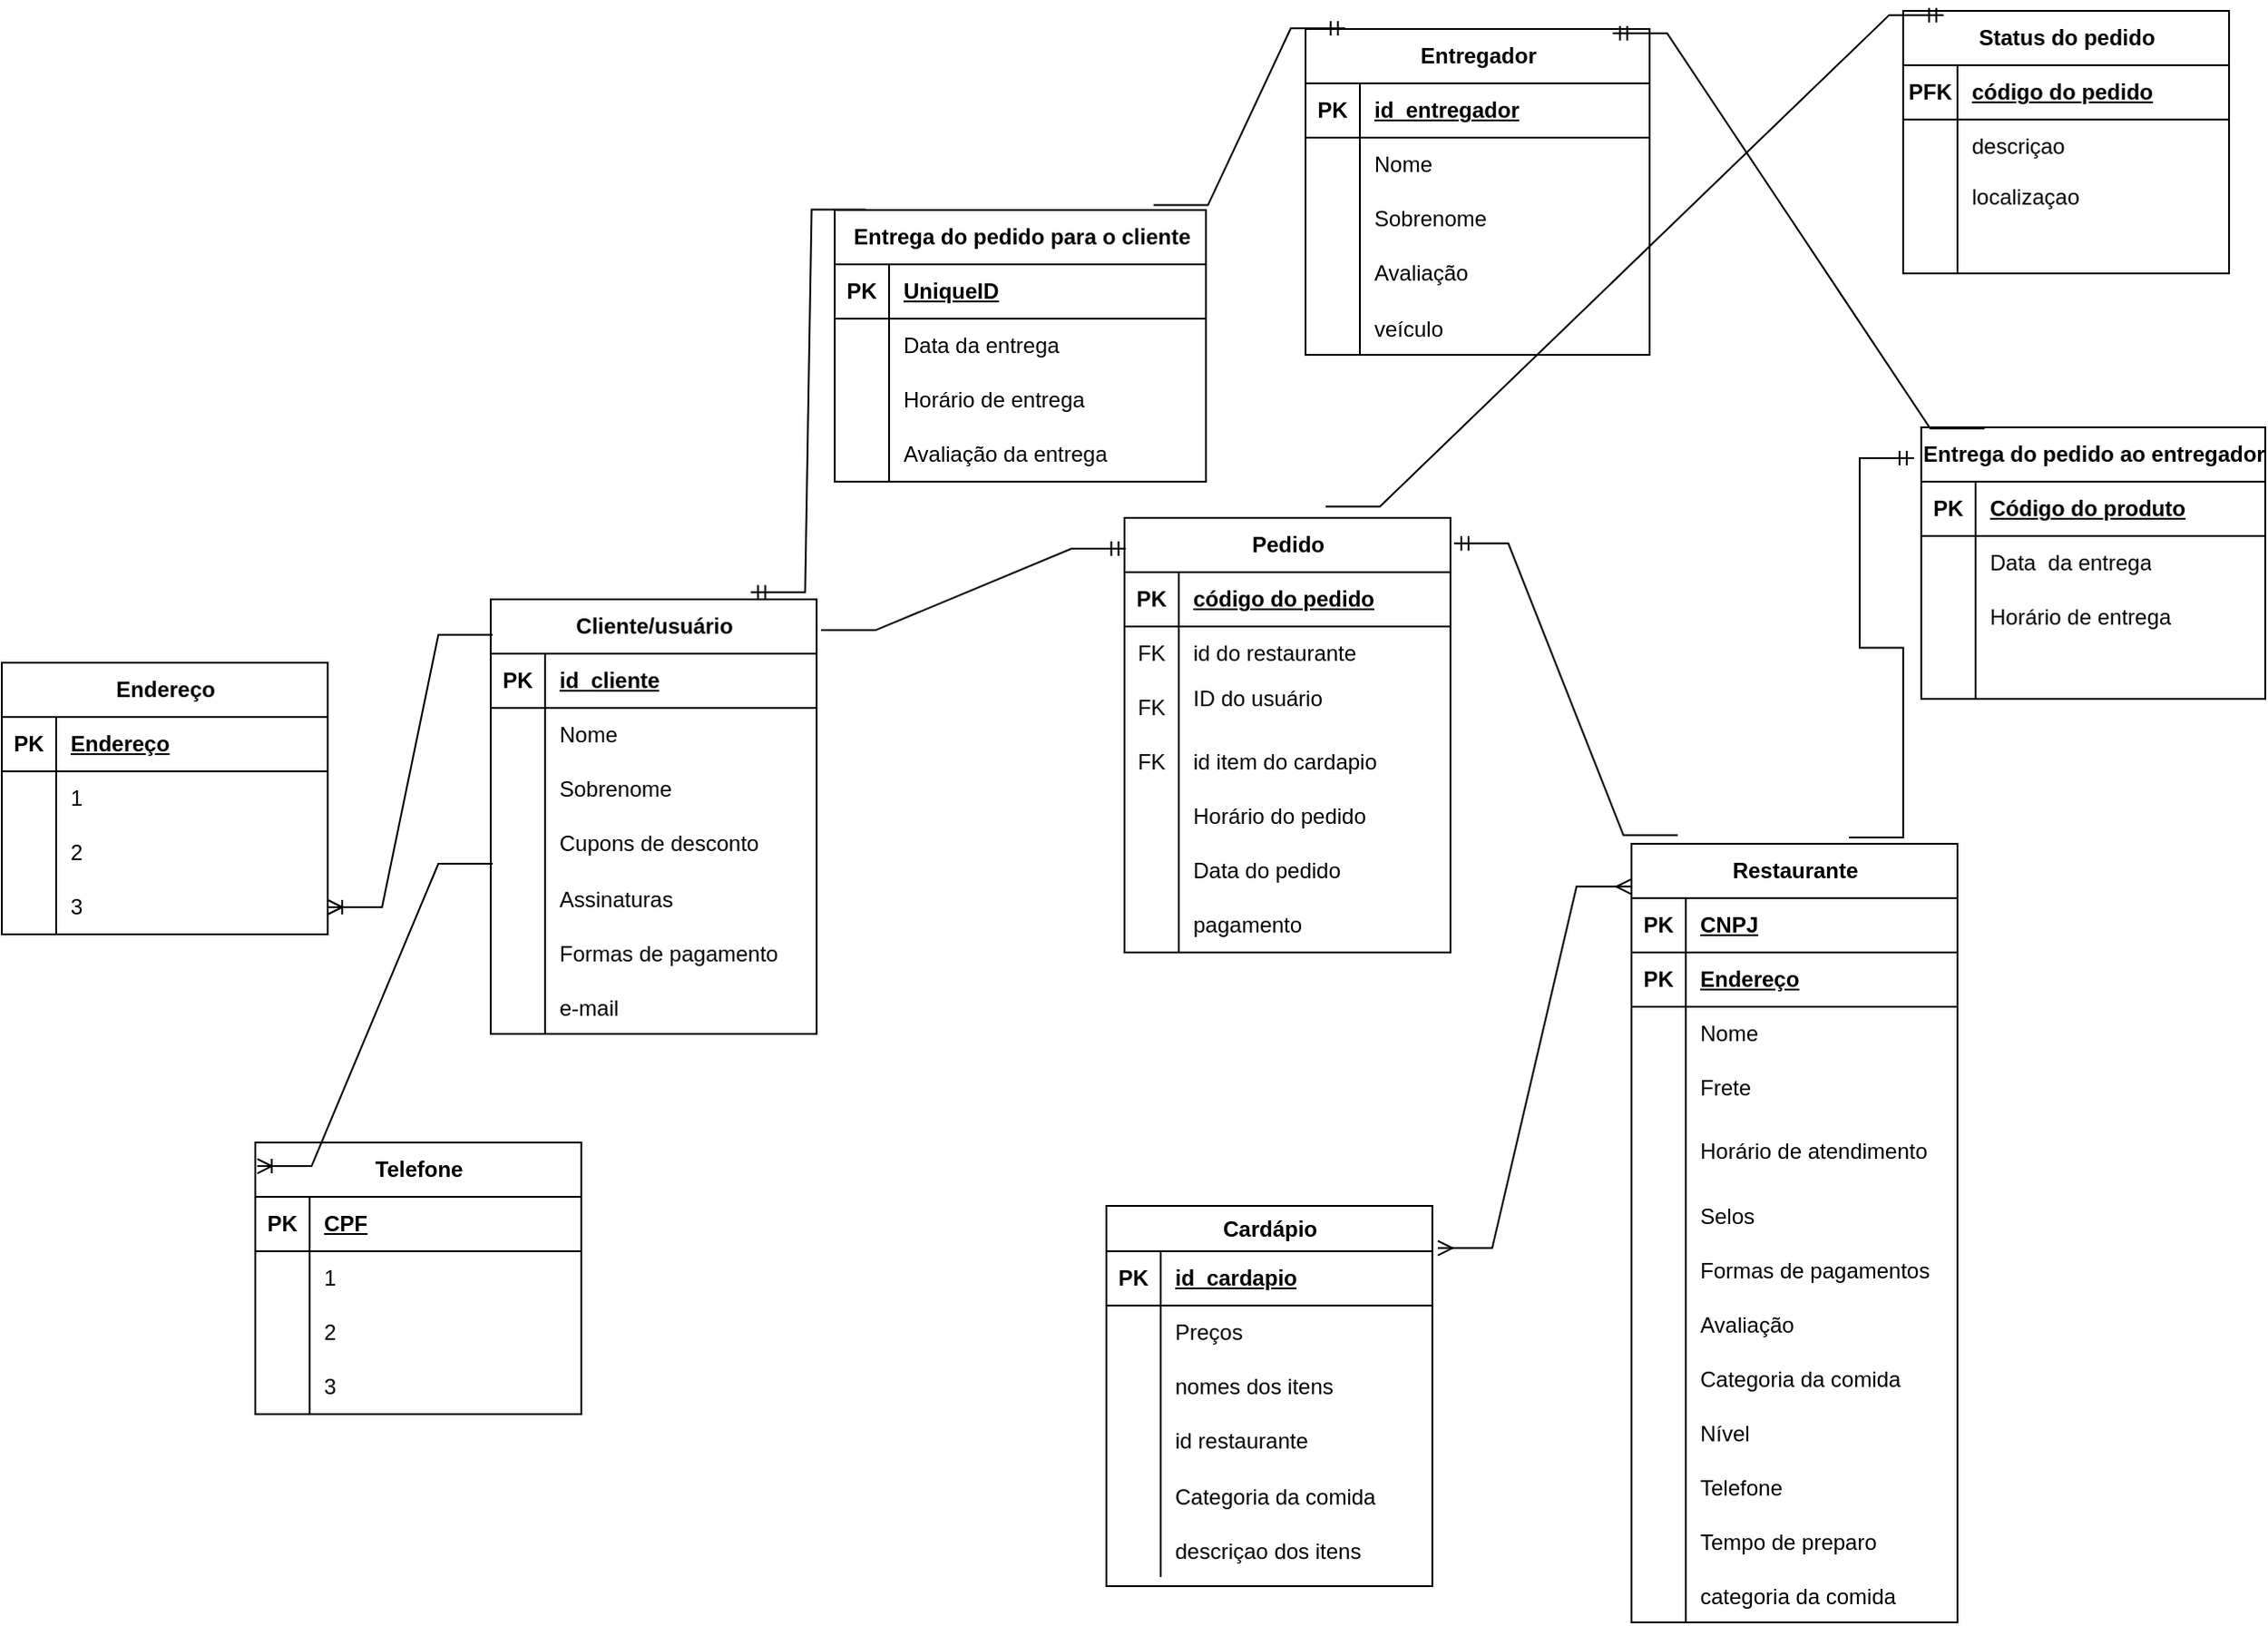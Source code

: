 <mxfile version="21.8.0" type="github">
  <diagram name="Página-1" id="GQ1iokWplIx3vgtv8C1u">
    <mxGraphModel dx="1485" dy="813" grid="1" gridSize="10" guides="1" tooltips="1" connect="1" arrows="1" fold="1" page="1" pageScale="1" pageWidth="3300" pageHeight="4681" math="0" shadow="0">
      <root>
        <mxCell id="0" />
        <mxCell id="1" parent="0" />
        <mxCell id="TmRVu0Wx_0IjWmSM-wcC-15" value="Restaurante" style="shape=table;startSize=30;container=1;collapsible=1;childLayout=tableLayout;fixedRows=1;rowLines=0;fontStyle=1;align=center;resizeLast=1;html=1;" parent="1" vertex="1">
          <mxGeometry x="960" y="510" width="180" height="430" as="geometry" />
        </mxCell>
        <mxCell id="TmRVu0Wx_0IjWmSM-wcC-16" value="" style="shape=tableRow;horizontal=0;startSize=0;swimlaneHead=0;swimlaneBody=0;fillColor=none;collapsible=0;dropTarget=0;points=[[0,0.5],[1,0.5]];portConstraint=eastwest;top=0;left=0;right=0;bottom=1;" parent="TmRVu0Wx_0IjWmSM-wcC-15" vertex="1">
          <mxGeometry y="30" width="180" height="30" as="geometry" />
        </mxCell>
        <mxCell id="TmRVu0Wx_0IjWmSM-wcC-17" value="PK" style="shape=partialRectangle;connectable=0;fillColor=none;top=0;left=0;bottom=0;right=0;fontStyle=1;overflow=hidden;whiteSpace=wrap;html=1;" parent="TmRVu0Wx_0IjWmSM-wcC-16" vertex="1">
          <mxGeometry width="30" height="30" as="geometry">
            <mxRectangle width="30" height="30" as="alternateBounds" />
          </mxGeometry>
        </mxCell>
        <mxCell id="TmRVu0Wx_0IjWmSM-wcC-18" value="CNPJ" style="shape=partialRectangle;connectable=0;fillColor=none;top=0;left=0;bottom=0;right=0;align=left;spacingLeft=6;fontStyle=5;overflow=hidden;whiteSpace=wrap;html=1;" parent="TmRVu0Wx_0IjWmSM-wcC-16" vertex="1">
          <mxGeometry x="30" width="150" height="30" as="geometry">
            <mxRectangle width="150" height="30" as="alternateBounds" />
          </mxGeometry>
        </mxCell>
        <mxCell id="TmRVu0Wx_0IjWmSM-wcC-123" value="" style="shape=tableRow;horizontal=0;startSize=0;swimlaneHead=0;swimlaneBody=0;fillColor=none;collapsible=0;dropTarget=0;points=[[0,0.5],[1,0.5]];portConstraint=eastwest;top=0;left=0;right=0;bottom=1;" parent="TmRVu0Wx_0IjWmSM-wcC-15" vertex="1">
          <mxGeometry y="60" width="180" height="30" as="geometry" />
        </mxCell>
        <mxCell id="TmRVu0Wx_0IjWmSM-wcC-124" value="PK" style="shape=partialRectangle;connectable=0;fillColor=none;top=0;left=0;bottom=0;right=0;fontStyle=1;overflow=hidden;whiteSpace=wrap;html=1;" parent="TmRVu0Wx_0IjWmSM-wcC-123" vertex="1">
          <mxGeometry width="30" height="30" as="geometry">
            <mxRectangle width="30" height="30" as="alternateBounds" />
          </mxGeometry>
        </mxCell>
        <mxCell id="TmRVu0Wx_0IjWmSM-wcC-125" value="Endereço" style="shape=partialRectangle;connectable=0;fillColor=none;top=0;left=0;bottom=0;right=0;align=left;spacingLeft=6;fontStyle=5;overflow=hidden;whiteSpace=wrap;html=1;" parent="TmRVu0Wx_0IjWmSM-wcC-123" vertex="1">
          <mxGeometry x="30" width="150" height="30" as="geometry">
            <mxRectangle width="150" height="30" as="alternateBounds" />
          </mxGeometry>
        </mxCell>
        <mxCell id="TmRVu0Wx_0IjWmSM-wcC-19" value="" style="shape=tableRow;horizontal=0;startSize=0;swimlaneHead=0;swimlaneBody=0;fillColor=none;collapsible=0;dropTarget=0;points=[[0,0.5],[1,0.5]];portConstraint=eastwest;top=0;left=0;right=0;bottom=0;" parent="TmRVu0Wx_0IjWmSM-wcC-15" vertex="1">
          <mxGeometry y="90" width="180" height="30" as="geometry" />
        </mxCell>
        <mxCell id="TmRVu0Wx_0IjWmSM-wcC-20" value="" style="shape=partialRectangle;connectable=0;fillColor=none;top=0;left=0;bottom=0;right=0;editable=1;overflow=hidden;whiteSpace=wrap;html=1;" parent="TmRVu0Wx_0IjWmSM-wcC-19" vertex="1">
          <mxGeometry width="30" height="30" as="geometry">
            <mxRectangle width="30" height="30" as="alternateBounds" />
          </mxGeometry>
        </mxCell>
        <mxCell id="TmRVu0Wx_0IjWmSM-wcC-21" value="Nome" style="shape=partialRectangle;connectable=0;fillColor=none;top=0;left=0;bottom=0;right=0;align=left;spacingLeft=6;overflow=hidden;whiteSpace=wrap;html=1;" parent="TmRVu0Wx_0IjWmSM-wcC-19" vertex="1">
          <mxGeometry x="30" width="150" height="30" as="geometry">
            <mxRectangle width="150" height="30" as="alternateBounds" />
          </mxGeometry>
        </mxCell>
        <mxCell id="TmRVu0Wx_0IjWmSM-wcC-22" value="" style="shape=tableRow;horizontal=0;startSize=0;swimlaneHead=0;swimlaneBody=0;fillColor=none;collapsible=0;dropTarget=0;points=[[0,0.5],[1,0.5]];portConstraint=eastwest;top=0;left=0;right=0;bottom=0;" parent="TmRVu0Wx_0IjWmSM-wcC-15" vertex="1">
          <mxGeometry y="120" width="180" height="30" as="geometry" />
        </mxCell>
        <mxCell id="TmRVu0Wx_0IjWmSM-wcC-23" value="" style="shape=partialRectangle;connectable=0;fillColor=none;top=0;left=0;bottom=0;right=0;editable=1;overflow=hidden;whiteSpace=wrap;html=1;" parent="TmRVu0Wx_0IjWmSM-wcC-22" vertex="1">
          <mxGeometry width="30" height="30" as="geometry">
            <mxRectangle width="30" height="30" as="alternateBounds" />
          </mxGeometry>
        </mxCell>
        <mxCell id="TmRVu0Wx_0IjWmSM-wcC-24" value="Frete&amp;nbsp;" style="shape=partialRectangle;connectable=0;fillColor=none;top=0;left=0;bottom=0;right=0;align=left;spacingLeft=6;overflow=hidden;whiteSpace=wrap;html=1;" parent="TmRVu0Wx_0IjWmSM-wcC-22" vertex="1">
          <mxGeometry x="30" width="150" height="30" as="geometry">
            <mxRectangle width="150" height="30" as="alternateBounds" />
          </mxGeometry>
        </mxCell>
        <mxCell id="TmRVu0Wx_0IjWmSM-wcC-25" value="" style="shape=tableRow;horizontal=0;startSize=0;swimlaneHead=0;swimlaneBody=0;fillColor=none;collapsible=0;dropTarget=0;points=[[0,0.5],[1,0.5]];portConstraint=eastwest;top=0;left=0;right=0;bottom=0;" parent="TmRVu0Wx_0IjWmSM-wcC-15" vertex="1">
          <mxGeometry y="150" width="180" height="40" as="geometry" />
        </mxCell>
        <mxCell id="TmRVu0Wx_0IjWmSM-wcC-26" value="" style="shape=partialRectangle;connectable=0;fillColor=none;top=0;left=0;bottom=0;right=0;editable=1;overflow=hidden;whiteSpace=wrap;html=1;" parent="TmRVu0Wx_0IjWmSM-wcC-25" vertex="1">
          <mxGeometry width="30" height="40" as="geometry">
            <mxRectangle width="30" height="40" as="alternateBounds" />
          </mxGeometry>
        </mxCell>
        <mxCell id="TmRVu0Wx_0IjWmSM-wcC-27" value="Horário de atendimento" style="shape=partialRectangle;connectable=0;fillColor=none;top=0;left=0;bottom=0;right=0;align=left;spacingLeft=6;overflow=hidden;whiteSpace=wrap;html=1;" parent="TmRVu0Wx_0IjWmSM-wcC-25" vertex="1">
          <mxGeometry x="30" width="150" height="40" as="geometry">
            <mxRectangle width="150" height="40" as="alternateBounds" />
          </mxGeometry>
        </mxCell>
        <mxCell id="TmRVu0Wx_0IjWmSM-wcC-110" value="" style="shape=tableRow;horizontal=0;startSize=0;swimlaneHead=0;swimlaneBody=0;fillColor=none;collapsible=0;dropTarget=0;points=[[0,0.5],[1,0.5]];portConstraint=eastwest;top=0;left=0;right=0;bottom=0;" parent="TmRVu0Wx_0IjWmSM-wcC-15" vertex="1">
          <mxGeometry y="190" width="180" height="30" as="geometry" />
        </mxCell>
        <mxCell id="TmRVu0Wx_0IjWmSM-wcC-111" value="" style="shape=partialRectangle;connectable=0;fillColor=none;top=0;left=0;bottom=0;right=0;editable=1;overflow=hidden;" parent="TmRVu0Wx_0IjWmSM-wcC-110" vertex="1">
          <mxGeometry width="30" height="30" as="geometry">
            <mxRectangle width="30" height="30" as="alternateBounds" />
          </mxGeometry>
        </mxCell>
        <mxCell id="TmRVu0Wx_0IjWmSM-wcC-112" value="Selos" style="shape=partialRectangle;connectable=0;fillColor=none;top=0;left=0;bottom=0;right=0;align=left;spacingLeft=6;overflow=hidden;" parent="TmRVu0Wx_0IjWmSM-wcC-110" vertex="1">
          <mxGeometry x="30" width="150" height="30" as="geometry">
            <mxRectangle width="150" height="30" as="alternateBounds" />
          </mxGeometry>
        </mxCell>
        <mxCell id="TmRVu0Wx_0IjWmSM-wcC-114" value="" style="shape=tableRow;horizontal=0;startSize=0;swimlaneHead=0;swimlaneBody=0;fillColor=none;collapsible=0;dropTarget=0;points=[[0,0.5],[1,0.5]];portConstraint=eastwest;top=0;left=0;right=0;bottom=0;" parent="TmRVu0Wx_0IjWmSM-wcC-15" vertex="1">
          <mxGeometry y="220" width="180" height="30" as="geometry" />
        </mxCell>
        <mxCell id="TmRVu0Wx_0IjWmSM-wcC-115" value="" style="shape=partialRectangle;connectable=0;fillColor=none;top=0;left=0;bottom=0;right=0;editable=1;overflow=hidden;" parent="TmRVu0Wx_0IjWmSM-wcC-114" vertex="1">
          <mxGeometry width="30" height="30" as="geometry">
            <mxRectangle width="30" height="30" as="alternateBounds" />
          </mxGeometry>
        </mxCell>
        <mxCell id="TmRVu0Wx_0IjWmSM-wcC-116" value="Formas de pagamentos" style="shape=partialRectangle;connectable=0;fillColor=none;top=0;left=0;bottom=0;right=0;align=left;spacingLeft=6;overflow=hidden;" parent="TmRVu0Wx_0IjWmSM-wcC-114" vertex="1">
          <mxGeometry x="30" width="150" height="30" as="geometry">
            <mxRectangle width="150" height="30" as="alternateBounds" />
          </mxGeometry>
        </mxCell>
        <mxCell id="TmRVu0Wx_0IjWmSM-wcC-117" value="" style="shape=tableRow;horizontal=0;startSize=0;swimlaneHead=0;swimlaneBody=0;fillColor=none;collapsible=0;dropTarget=0;points=[[0,0.5],[1,0.5]];portConstraint=eastwest;top=0;left=0;right=0;bottom=0;" parent="TmRVu0Wx_0IjWmSM-wcC-15" vertex="1">
          <mxGeometry y="250" width="180" height="30" as="geometry" />
        </mxCell>
        <mxCell id="TmRVu0Wx_0IjWmSM-wcC-118" value="" style="shape=partialRectangle;connectable=0;fillColor=none;top=0;left=0;bottom=0;right=0;editable=1;overflow=hidden;" parent="TmRVu0Wx_0IjWmSM-wcC-117" vertex="1">
          <mxGeometry width="30" height="30" as="geometry">
            <mxRectangle width="30" height="30" as="alternateBounds" />
          </mxGeometry>
        </mxCell>
        <mxCell id="TmRVu0Wx_0IjWmSM-wcC-119" value="Avaliação" style="shape=partialRectangle;connectable=0;fillColor=none;top=0;left=0;bottom=0;right=0;align=left;spacingLeft=6;overflow=hidden;" parent="TmRVu0Wx_0IjWmSM-wcC-117" vertex="1">
          <mxGeometry x="30" width="150" height="30" as="geometry">
            <mxRectangle width="150" height="30" as="alternateBounds" />
          </mxGeometry>
        </mxCell>
        <mxCell id="TmRVu0Wx_0IjWmSM-wcC-120" value="" style="shape=tableRow;horizontal=0;startSize=0;swimlaneHead=0;swimlaneBody=0;fillColor=none;collapsible=0;dropTarget=0;points=[[0,0.5],[1,0.5]];portConstraint=eastwest;top=0;left=0;right=0;bottom=0;" parent="TmRVu0Wx_0IjWmSM-wcC-15" vertex="1">
          <mxGeometry y="280" width="180" height="30" as="geometry" />
        </mxCell>
        <mxCell id="TmRVu0Wx_0IjWmSM-wcC-121" value="" style="shape=partialRectangle;connectable=0;fillColor=none;top=0;left=0;bottom=0;right=0;editable=1;overflow=hidden;" parent="TmRVu0Wx_0IjWmSM-wcC-120" vertex="1">
          <mxGeometry width="30" height="30" as="geometry">
            <mxRectangle width="30" height="30" as="alternateBounds" />
          </mxGeometry>
        </mxCell>
        <mxCell id="TmRVu0Wx_0IjWmSM-wcC-122" value="Categoria da comida" style="shape=partialRectangle;connectable=0;fillColor=none;top=0;left=0;bottom=0;right=0;align=left;spacingLeft=6;overflow=hidden;" parent="TmRVu0Wx_0IjWmSM-wcC-120" vertex="1">
          <mxGeometry x="30" width="150" height="30" as="geometry">
            <mxRectangle width="150" height="30" as="alternateBounds" />
          </mxGeometry>
        </mxCell>
        <mxCell id="TmRVu0Wx_0IjWmSM-wcC-126" value="" style="shape=tableRow;horizontal=0;startSize=0;swimlaneHead=0;swimlaneBody=0;fillColor=none;collapsible=0;dropTarget=0;points=[[0,0.5],[1,0.5]];portConstraint=eastwest;top=0;left=0;right=0;bottom=0;" parent="TmRVu0Wx_0IjWmSM-wcC-15" vertex="1">
          <mxGeometry y="310" width="180" height="30" as="geometry" />
        </mxCell>
        <mxCell id="TmRVu0Wx_0IjWmSM-wcC-127" value="" style="shape=partialRectangle;connectable=0;fillColor=none;top=0;left=0;bottom=0;right=0;editable=1;overflow=hidden;" parent="TmRVu0Wx_0IjWmSM-wcC-126" vertex="1">
          <mxGeometry width="30" height="30" as="geometry">
            <mxRectangle width="30" height="30" as="alternateBounds" />
          </mxGeometry>
        </mxCell>
        <mxCell id="TmRVu0Wx_0IjWmSM-wcC-128" value="Nível" style="shape=partialRectangle;connectable=0;fillColor=none;top=0;left=0;bottom=0;right=0;align=left;spacingLeft=6;overflow=hidden;" parent="TmRVu0Wx_0IjWmSM-wcC-126" vertex="1">
          <mxGeometry x="30" width="150" height="30" as="geometry">
            <mxRectangle width="150" height="30" as="alternateBounds" />
          </mxGeometry>
        </mxCell>
        <mxCell id="TmRVu0Wx_0IjWmSM-wcC-197" value="" style="shape=tableRow;horizontal=0;startSize=0;swimlaneHead=0;swimlaneBody=0;fillColor=none;collapsible=0;dropTarget=0;points=[[0,0.5],[1,0.5]];portConstraint=eastwest;top=0;left=0;right=0;bottom=0;" parent="TmRVu0Wx_0IjWmSM-wcC-15" vertex="1">
          <mxGeometry y="340" width="180" height="30" as="geometry" />
        </mxCell>
        <mxCell id="TmRVu0Wx_0IjWmSM-wcC-198" value="" style="shape=partialRectangle;connectable=0;fillColor=none;top=0;left=0;bottom=0;right=0;editable=1;overflow=hidden;" parent="TmRVu0Wx_0IjWmSM-wcC-197" vertex="1">
          <mxGeometry width="30" height="30" as="geometry">
            <mxRectangle width="30" height="30" as="alternateBounds" />
          </mxGeometry>
        </mxCell>
        <mxCell id="TmRVu0Wx_0IjWmSM-wcC-199" value="Telefone" style="shape=partialRectangle;connectable=0;fillColor=none;top=0;left=0;bottom=0;right=0;align=left;spacingLeft=6;overflow=hidden;" parent="TmRVu0Wx_0IjWmSM-wcC-197" vertex="1">
          <mxGeometry x="30" width="150" height="30" as="geometry">
            <mxRectangle width="150" height="30" as="alternateBounds" />
          </mxGeometry>
        </mxCell>
        <mxCell id="axs11ttLiC26CThLi7rM-16" value="" style="shape=tableRow;horizontal=0;startSize=0;swimlaneHead=0;swimlaneBody=0;fillColor=none;collapsible=0;dropTarget=0;points=[[0,0.5],[1,0.5]];portConstraint=eastwest;top=0;left=0;right=0;bottom=0;" parent="TmRVu0Wx_0IjWmSM-wcC-15" vertex="1">
          <mxGeometry y="370" width="180" height="30" as="geometry" />
        </mxCell>
        <mxCell id="axs11ttLiC26CThLi7rM-17" value="" style="shape=partialRectangle;connectable=0;fillColor=none;top=0;left=0;bottom=0;right=0;editable=1;overflow=hidden;" parent="axs11ttLiC26CThLi7rM-16" vertex="1">
          <mxGeometry width="30" height="30" as="geometry">
            <mxRectangle width="30" height="30" as="alternateBounds" />
          </mxGeometry>
        </mxCell>
        <mxCell id="axs11ttLiC26CThLi7rM-18" value="Tempo de preparo" style="shape=partialRectangle;connectable=0;fillColor=none;top=0;left=0;bottom=0;right=0;align=left;spacingLeft=6;overflow=hidden;" parent="axs11ttLiC26CThLi7rM-16" vertex="1">
          <mxGeometry x="30" width="150" height="30" as="geometry">
            <mxRectangle width="150" height="30" as="alternateBounds" />
          </mxGeometry>
        </mxCell>
        <mxCell id="axs11ttLiC26CThLi7rM-22" value="" style="shape=tableRow;horizontal=0;startSize=0;swimlaneHead=0;swimlaneBody=0;fillColor=none;collapsible=0;dropTarget=0;points=[[0,0.5],[1,0.5]];portConstraint=eastwest;top=0;left=0;right=0;bottom=0;" parent="TmRVu0Wx_0IjWmSM-wcC-15" vertex="1">
          <mxGeometry y="400" width="180" height="30" as="geometry" />
        </mxCell>
        <mxCell id="axs11ttLiC26CThLi7rM-23" value="" style="shape=partialRectangle;connectable=0;fillColor=none;top=0;left=0;bottom=0;right=0;editable=1;overflow=hidden;" parent="axs11ttLiC26CThLi7rM-22" vertex="1">
          <mxGeometry width="30" height="30" as="geometry">
            <mxRectangle width="30" height="30" as="alternateBounds" />
          </mxGeometry>
        </mxCell>
        <mxCell id="axs11ttLiC26CThLi7rM-24" value="categoria da comida" style="shape=partialRectangle;connectable=0;fillColor=none;top=0;left=0;bottom=0;right=0;align=left;spacingLeft=6;overflow=hidden;" parent="axs11ttLiC26CThLi7rM-22" vertex="1">
          <mxGeometry x="30" width="150" height="30" as="geometry">
            <mxRectangle width="150" height="30" as="alternateBounds" />
          </mxGeometry>
        </mxCell>
        <mxCell id="TmRVu0Wx_0IjWmSM-wcC-44" value="Cliente/usuário" style="shape=table;startSize=30;container=1;collapsible=1;childLayout=tableLayout;fixedRows=1;rowLines=0;fontStyle=1;align=center;resizeLast=1;html=1;" parent="1" vertex="1">
          <mxGeometry x="330" y="375" width="180" height="240" as="geometry" />
        </mxCell>
        <mxCell id="TmRVu0Wx_0IjWmSM-wcC-45" value="" style="shape=tableRow;horizontal=0;startSize=0;swimlaneHead=0;swimlaneBody=0;fillColor=none;collapsible=0;dropTarget=0;points=[[0,0.5],[1,0.5]];portConstraint=eastwest;top=0;left=0;right=0;bottom=1;" parent="TmRVu0Wx_0IjWmSM-wcC-44" vertex="1">
          <mxGeometry y="30" width="180" height="30" as="geometry" />
        </mxCell>
        <mxCell id="TmRVu0Wx_0IjWmSM-wcC-46" value="PK" style="shape=partialRectangle;connectable=0;fillColor=none;top=0;left=0;bottom=0;right=0;fontStyle=1;overflow=hidden;whiteSpace=wrap;html=1;" parent="TmRVu0Wx_0IjWmSM-wcC-45" vertex="1">
          <mxGeometry width="30" height="30" as="geometry">
            <mxRectangle width="30" height="30" as="alternateBounds" />
          </mxGeometry>
        </mxCell>
        <mxCell id="TmRVu0Wx_0IjWmSM-wcC-47" value="id_cliente" style="shape=partialRectangle;connectable=0;fillColor=none;top=0;left=0;bottom=0;right=0;align=left;spacingLeft=6;fontStyle=5;overflow=hidden;whiteSpace=wrap;html=1;" parent="TmRVu0Wx_0IjWmSM-wcC-45" vertex="1">
          <mxGeometry x="30" width="150" height="30" as="geometry">
            <mxRectangle width="150" height="30" as="alternateBounds" />
          </mxGeometry>
        </mxCell>
        <mxCell id="TmRVu0Wx_0IjWmSM-wcC-48" value="" style="shape=tableRow;horizontal=0;startSize=0;swimlaneHead=0;swimlaneBody=0;fillColor=none;collapsible=0;dropTarget=0;points=[[0,0.5],[1,0.5]];portConstraint=eastwest;top=0;left=0;right=0;bottom=0;" parent="TmRVu0Wx_0IjWmSM-wcC-44" vertex="1">
          <mxGeometry y="60" width="180" height="30" as="geometry" />
        </mxCell>
        <mxCell id="TmRVu0Wx_0IjWmSM-wcC-49" value="" style="shape=partialRectangle;connectable=0;fillColor=none;top=0;left=0;bottom=0;right=0;editable=1;overflow=hidden;whiteSpace=wrap;html=1;" parent="TmRVu0Wx_0IjWmSM-wcC-48" vertex="1">
          <mxGeometry width="30" height="30" as="geometry">
            <mxRectangle width="30" height="30" as="alternateBounds" />
          </mxGeometry>
        </mxCell>
        <mxCell id="TmRVu0Wx_0IjWmSM-wcC-50" value="Nome" style="shape=partialRectangle;connectable=0;fillColor=none;top=0;left=0;bottom=0;right=0;align=left;spacingLeft=6;overflow=hidden;whiteSpace=wrap;html=1;" parent="TmRVu0Wx_0IjWmSM-wcC-48" vertex="1">
          <mxGeometry x="30" width="150" height="30" as="geometry">
            <mxRectangle width="150" height="30" as="alternateBounds" />
          </mxGeometry>
        </mxCell>
        <mxCell id="TmRVu0Wx_0IjWmSM-wcC-51" value="" style="shape=tableRow;horizontal=0;startSize=0;swimlaneHead=0;swimlaneBody=0;fillColor=none;collapsible=0;dropTarget=0;points=[[0,0.5],[1,0.5]];portConstraint=eastwest;top=0;left=0;right=0;bottom=0;" parent="TmRVu0Wx_0IjWmSM-wcC-44" vertex="1">
          <mxGeometry y="90" width="180" height="30" as="geometry" />
        </mxCell>
        <mxCell id="TmRVu0Wx_0IjWmSM-wcC-52" value="" style="shape=partialRectangle;connectable=0;fillColor=none;top=0;left=0;bottom=0;right=0;editable=1;overflow=hidden;whiteSpace=wrap;html=1;" parent="TmRVu0Wx_0IjWmSM-wcC-51" vertex="1">
          <mxGeometry width="30" height="30" as="geometry">
            <mxRectangle width="30" height="30" as="alternateBounds" />
          </mxGeometry>
        </mxCell>
        <mxCell id="TmRVu0Wx_0IjWmSM-wcC-53" value="Sobrenome" style="shape=partialRectangle;connectable=0;fillColor=none;top=0;left=0;bottom=0;right=0;align=left;spacingLeft=6;overflow=hidden;whiteSpace=wrap;html=1;" parent="TmRVu0Wx_0IjWmSM-wcC-51" vertex="1">
          <mxGeometry x="30" width="150" height="30" as="geometry">
            <mxRectangle width="150" height="30" as="alternateBounds" />
          </mxGeometry>
        </mxCell>
        <mxCell id="TmRVu0Wx_0IjWmSM-wcC-54" value="" style="shape=tableRow;horizontal=0;startSize=0;swimlaneHead=0;swimlaneBody=0;fillColor=none;collapsible=0;dropTarget=0;points=[[0,0.5],[1,0.5]];portConstraint=eastwest;top=0;left=0;right=0;bottom=0;" parent="TmRVu0Wx_0IjWmSM-wcC-44" vertex="1">
          <mxGeometry y="120" width="180" height="30" as="geometry" />
        </mxCell>
        <mxCell id="TmRVu0Wx_0IjWmSM-wcC-55" value="" style="shape=partialRectangle;connectable=0;fillColor=none;top=0;left=0;bottom=0;right=0;editable=1;overflow=hidden;whiteSpace=wrap;html=1;" parent="TmRVu0Wx_0IjWmSM-wcC-54" vertex="1">
          <mxGeometry width="30" height="30" as="geometry">
            <mxRectangle width="30" height="30" as="alternateBounds" />
          </mxGeometry>
        </mxCell>
        <mxCell id="TmRVu0Wx_0IjWmSM-wcC-56" value="Cupons de desconto" style="shape=partialRectangle;connectable=0;fillColor=none;top=0;left=0;bottom=0;right=0;align=left;spacingLeft=6;overflow=hidden;whiteSpace=wrap;html=1;" parent="TmRVu0Wx_0IjWmSM-wcC-54" vertex="1">
          <mxGeometry x="30" width="150" height="30" as="geometry">
            <mxRectangle width="150" height="30" as="alternateBounds" />
          </mxGeometry>
        </mxCell>
        <mxCell id="TmRVu0Wx_0IjWmSM-wcC-142" value="" style="shape=tableRow;horizontal=0;startSize=0;swimlaneHead=0;swimlaneBody=0;fillColor=none;collapsible=0;dropTarget=0;points=[[0,0.5],[1,0.5]];portConstraint=eastwest;top=0;left=0;right=0;bottom=0;" parent="TmRVu0Wx_0IjWmSM-wcC-44" vertex="1">
          <mxGeometry y="150" width="180" height="30" as="geometry" />
        </mxCell>
        <mxCell id="TmRVu0Wx_0IjWmSM-wcC-143" value="" style="shape=partialRectangle;connectable=0;fillColor=none;top=0;left=0;bottom=0;right=0;editable=1;overflow=hidden;" parent="TmRVu0Wx_0IjWmSM-wcC-142" vertex="1">
          <mxGeometry width="30" height="30" as="geometry">
            <mxRectangle width="30" height="30" as="alternateBounds" />
          </mxGeometry>
        </mxCell>
        <mxCell id="TmRVu0Wx_0IjWmSM-wcC-144" value="Assinaturas" style="shape=partialRectangle;connectable=0;fillColor=none;top=0;left=0;bottom=0;right=0;align=left;spacingLeft=6;overflow=hidden;" parent="TmRVu0Wx_0IjWmSM-wcC-142" vertex="1">
          <mxGeometry x="30" width="150" height="30" as="geometry">
            <mxRectangle width="150" height="30" as="alternateBounds" />
          </mxGeometry>
        </mxCell>
        <mxCell id="TmRVu0Wx_0IjWmSM-wcC-145" value="" style="shape=tableRow;horizontal=0;startSize=0;swimlaneHead=0;swimlaneBody=0;fillColor=none;collapsible=0;dropTarget=0;points=[[0,0.5],[1,0.5]];portConstraint=eastwest;top=0;left=0;right=0;bottom=0;" parent="TmRVu0Wx_0IjWmSM-wcC-44" vertex="1">
          <mxGeometry y="180" width="180" height="30" as="geometry" />
        </mxCell>
        <mxCell id="TmRVu0Wx_0IjWmSM-wcC-146" value="" style="shape=partialRectangle;connectable=0;fillColor=none;top=0;left=0;bottom=0;right=0;editable=1;overflow=hidden;" parent="TmRVu0Wx_0IjWmSM-wcC-145" vertex="1">
          <mxGeometry width="30" height="30" as="geometry">
            <mxRectangle width="30" height="30" as="alternateBounds" />
          </mxGeometry>
        </mxCell>
        <mxCell id="TmRVu0Wx_0IjWmSM-wcC-147" value="Formas de pagamento" style="shape=partialRectangle;connectable=0;fillColor=none;top=0;left=0;bottom=0;right=0;align=left;spacingLeft=6;overflow=hidden;" parent="TmRVu0Wx_0IjWmSM-wcC-145" vertex="1">
          <mxGeometry x="30" width="150" height="30" as="geometry">
            <mxRectangle width="150" height="30" as="alternateBounds" />
          </mxGeometry>
        </mxCell>
        <mxCell id="axs11ttLiC26CThLi7rM-19" value="" style="shape=tableRow;horizontal=0;startSize=0;swimlaneHead=0;swimlaneBody=0;fillColor=none;collapsible=0;dropTarget=0;points=[[0,0.5],[1,0.5]];portConstraint=eastwest;top=0;left=0;right=0;bottom=0;" parent="TmRVu0Wx_0IjWmSM-wcC-44" vertex="1">
          <mxGeometry y="210" width="180" height="30" as="geometry" />
        </mxCell>
        <mxCell id="axs11ttLiC26CThLi7rM-20" value="" style="shape=partialRectangle;connectable=0;fillColor=none;top=0;left=0;bottom=0;right=0;editable=1;overflow=hidden;" parent="axs11ttLiC26CThLi7rM-19" vertex="1">
          <mxGeometry width="30" height="30" as="geometry">
            <mxRectangle width="30" height="30" as="alternateBounds" />
          </mxGeometry>
        </mxCell>
        <mxCell id="axs11ttLiC26CThLi7rM-21" value="e-mail" style="shape=partialRectangle;connectable=0;fillColor=none;top=0;left=0;bottom=0;right=0;align=left;spacingLeft=6;overflow=hidden;" parent="axs11ttLiC26CThLi7rM-19" vertex="1">
          <mxGeometry x="30" width="150" height="30" as="geometry">
            <mxRectangle width="150" height="30" as="alternateBounds" />
          </mxGeometry>
        </mxCell>
        <mxCell id="TmRVu0Wx_0IjWmSM-wcC-57" value="Entregador" style="shape=table;startSize=30;container=1;collapsible=1;childLayout=tableLayout;fixedRows=1;rowLines=0;fontStyle=1;align=center;resizeLast=1;html=1;" parent="1" vertex="1">
          <mxGeometry x="780" y="60" width="190" height="180" as="geometry" />
        </mxCell>
        <mxCell id="TmRVu0Wx_0IjWmSM-wcC-58" value="" style="shape=tableRow;horizontal=0;startSize=0;swimlaneHead=0;swimlaneBody=0;fillColor=none;collapsible=0;dropTarget=0;points=[[0,0.5],[1,0.5]];portConstraint=eastwest;top=0;left=0;right=0;bottom=1;" parent="TmRVu0Wx_0IjWmSM-wcC-57" vertex="1">
          <mxGeometry y="30" width="190" height="30" as="geometry" />
        </mxCell>
        <mxCell id="TmRVu0Wx_0IjWmSM-wcC-59" value="PK" style="shape=partialRectangle;connectable=0;fillColor=none;top=0;left=0;bottom=0;right=0;fontStyle=1;overflow=hidden;whiteSpace=wrap;html=1;" parent="TmRVu0Wx_0IjWmSM-wcC-58" vertex="1">
          <mxGeometry width="30" height="30" as="geometry">
            <mxRectangle width="30" height="30" as="alternateBounds" />
          </mxGeometry>
        </mxCell>
        <mxCell id="TmRVu0Wx_0IjWmSM-wcC-60" value="id_entregador" style="shape=partialRectangle;connectable=0;fillColor=none;top=0;left=0;bottom=0;right=0;align=left;spacingLeft=6;fontStyle=5;overflow=hidden;whiteSpace=wrap;html=1;" parent="TmRVu0Wx_0IjWmSM-wcC-58" vertex="1">
          <mxGeometry x="30" width="160" height="30" as="geometry">
            <mxRectangle width="160" height="30" as="alternateBounds" />
          </mxGeometry>
        </mxCell>
        <mxCell id="TmRVu0Wx_0IjWmSM-wcC-61" value="" style="shape=tableRow;horizontal=0;startSize=0;swimlaneHead=0;swimlaneBody=0;fillColor=none;collapsible=0;dropTarget=0;points=[[0,0.5],[1,0.5]];portConstraint=eastwest;top=0;left=0;right=0;bottom=0;" parent="TmRVu0Wx_0IjWmSM-wcC-57" vertex="1">
          <mxGeometry y="60" width="190" height="30" as="geometry" />
        </mxCell>
        <mxCell id="TmRVu0Wx_0IjWmSM-wcC-62" value="" style="shape=partialRectangle;connectable=0;fillColor=none;top=0;left=0;bottom=0;right=0;editable=1;overflow=hidden;whiteSpace=wrap;html=1;" parent="TmRVu0Wx_0IjWmSM-wcC-61" vertex="1">
          <mxGeometry width="30" height="30" as="geometry">
            <mxRectangle width="30" height="30" as="alternateBounds" />
          </mxGeometry>
        </mxCell>
        <mxCell id="TmRVu0Wx_0IjWmSM-wcC-63" value="Nome" style="shape=partialRectangle;connectable=0;fillColor=none;top=0;left=0;bottom=0;right=0;align=left;spacingLeft=6;overflow=hidden;whiteSpace=wrap;html=1;" parent="TmRVu0Wx_0IjWmSM-wcC-61" vertex="1">
          <mxGeometry x="30" width="160" height="30" as="geometry">
            <mxRectangle width="160" height="30" as="alternateBounds" />
          </mxGeometry>
        </mxCell>
        <mxCell id="TmRVu0Wx_0IjWmSM-wcC-64" value="" style="shape=tableRow;horizontal=0;startSize=0;swimlaneHead=0;swimlaneBody=0;fillColor=none;collapsible=0;dropTarget=0;points=[[0,0.5],[1,0.5]];portConstraint=eastwest;top=0;left=0;right=0;bottom=0;" parent="TmRVu0Wx_0IjWmSM-wcC-57" vertex="1">
          <mxGeometry y="90" width="190" height="30" as="geometry" />
        </mxCell>
        <mxCell id="TmRVu0Wx_0IjWmSM-wcC-65" value="" style="shape=partialRectangle;connectable=0;fillColor=none;top=0;left=0;bottom=0;right=0;editable=1;overflow=hidden;whiteSpace=wrap;html=1;" parent="TmRVu0Wx_0IjWmSM-wcC-64" vertex="1">
          <mxGeometry width="30" height="30" as="geometry">
            <mxRectangle width="30" height="30" as="alternateBounds" />
          </mxGeometry>
        </mxCell>
        <mxCell id="TmRVu0Wx_0IjWmSM-wcC-66" value="Sobrenome" style="shape=partialRectangle;connectable=0;fillColor=none;top=0;left=0;bottom=0;right=0;align=left;spacingLeft=6;overflow=hidden;whiteSpace=wrap;html=1;" parent="TmRVu0Wx_0IjWmSM-wcC-64" vertex="1">
          <mxGeometry x="30" width="160" height="30" as="geometry">
            <mxRectangle width="160" height="30" as="alternateBounds" />
          </mxGeometry>
        </mxCell>
        <mxCell id="TmRVu0Wx_0IjWmSM-wcC-67" value="" style="shape=tableRow;horizontal=0;startSize=0;swimlaneHead=0;swimlaneBody=0;fillColor=none;collapsible=0;dropTarget=0;points=[[0,0.5],[1,0.5]];portConstraint=eastwest;top=0;left=0;right=0;bottom=0;" parent="TmRVu0Wx_0IjWmSM-wcC-57" vertex="1">
          <mxGeometry y="120" width="190" height="30" as="geometry" />
        </mxCell>
        <mxCell id="TmRVu0Wx_0IjWmSM-wcC-68" value="" style="shape=partialRectangle;connectable=0;fillColor=none;top=0;left=0;bottom=0;right=0;editable=1;overflow=hidden;whiteSpace=wrap;html=1;" parent="TmRVu0Wx_0IjWmSM-wcC-67" vertex="1">
          <mxGeometry width="30" height="30" as="geometry">
            <mxRectangle width="30" height="30" as="alternateBounds" />
          </mxGeometry>
        </mxCell>
        <mxCell id="TmRVu0Wx_0IjWmSM-wcC-69" value="Avaliação" style="shape=partialRectangle;connectable=0;fillColor=none;top=0;left=0;bottom=0;right=0;align=left;spacingLeft=6;overflow=hidden;whiteSpace=wrap;html=1;" parent="TmRVu0Wx_0IjWmSM-wcC-67" vertex="1">
          <mxGeometry x="30" width="160" height="30" as="geometry">
            <mxRectangle width="160" height="30" as="alternateBounds" />
          </mxGeometry>
        </mxCell>
        <mxCell id="axs11ttLiC26CThLi7rM-34" value="" style="shape=tableRow;horizontal=0;startSize=0;swimlaneHead=0;swimlaneBody=0;fillColor=none;collapsible=0;dropTarget=0;points=[[0,0.5],[1,0.5]];portConstraint=eastwest;top=0;left=0;right=0;bottom=0;" parent="TmRVu0Wx_0IjWmSM-wcC-57" vertex="1">
          <mxGeometry y="150" width="190" height="30" as="geometry" />
        </mxCell>
        <mxCell id="axs11ttLiC26CThLi7rM-35" value="" style="shape=partialRectangle;connectable=0;fillColor=none;top=0;left=0;bottom=0;right=0;editable=1;overflow=hidden;" parent="axs11ttLiC26CThLi7rM-34" vertex="1">
          <mxGeometry width="30" height="30" as="geometry">
            <mxRectangle width="30" height="30" as="alternateBounds" />
          </mxGeometry>
        </mxCell>
        <mxCell id="axs11ttLiC26CThLi7rM-36" value="veículo" style="shape=partialRectangle;connectable=0;fillColor=none;top=0;left=0;bottom=0;right=0;align=left;spacingLeft=6;overflow=hidden;" parent="axs11ttLiC26CThLi7rM-34" vertex="1">
          <mxGeometry x="30" width="160" height="30" as="geometry">
            <mxRectangle width="160" height="30" as="alternateBounds" />
          </mxGeometry>
        </mxCell>
        <mxCell id="TmRVu0Wx_0IjWmSM-wcC-96" value="Telefone" style="shape=table;startSize=30;container=1;collapsible=1;childLayout=tableLayout;fixedRows=1;rowLines=0;fontStyle=1;align=center;resizeLast=1;html=1;" parent="1" vertex="1">
          <mxGeometry x="200" y="675" width="180" height="150" as="geometry" />
        </mxCell>
        <mxCell id="TmRVu0Wx_0IjWmSM-wcC-97" value="" style="shape=tableRow;horizontal=0;startSize=0;swimlaneHead=0;swimlaneBody=0;fillColor=none;collapsible=0;dropTarget=0;points=[[0,0.5],[1,0.5]];portConstraint=eastwest;top=0;left=0;right=0;bottom=1;" parent="TmRVu0Wx_0IjWmSM-wcC-96" vertex="1">
          <mxGeometry y="30" width="180" height="30" as="geometry" />
        </mxCell>
        <mxCell id="TmRVu0Wx_0IjWmSM-wcC-98" value="PK" style="shape=partialRectangle;connectable=0;fillColor=none;top=0;left=0;bottom=0;right=0;fontStyle=1;overflow=hidden;whiteSpace=wrap;html=1;" parent="TmRVu0Wx_0IjWmSM-wcC-97" vertex="1">
          <mxGeometry width="30" height="30" as="geometry">
            <mxRectangle width="30" height="30" as="alternateBounds" />
          </mxGeometry>
        </mxCell>
        <mxCell id="TmRVu0Wx_0IjWmSM-wcC-99" value="CPF" style="shape=partialRectangle;connectable=0;fillColor=none;top=0;left=0;bottom=0;right=0;align=left;spacingLeft=6;fontStyle=5;overflow=hidden;whiteSpace=wrap;html=1;" parent="TmRVu0Wx_0IjWmSM-wcC-97" vertex="1">
          <mxGeometry x="30" width="150" height="30" as="geometry">
            <mxRectangle width="150" height="30" as="alternateBounds" />
          </mxGeometry>
        </mxCell>
        <mxCell id="TmRVu0Wx_0IjWmSM-wcC-100" value="" style="shape=tableRow;horizontal=0;startSize=0;swimlaneHead=0;swimlaneBody=0;fillColor=none;collapsible=0;dropTarget=0;points=[[0,0.5],[1,0.5]];portConstraint=eastwest;top=0;left=0;right=0;bottom=0;" parent="TmRVu0Wx_0IjWmSM-wcC-96" vertex="1">
          <mxGeometry y="60" width="180" height="30" as="geometry" />
        </mxCell>
        <mxCell id="TmRVu0Wx_0IjWmSM-wcC-101" value="" style="shape=partialRectangle;connectable=0;fillColor=none;top=0;left=0;bottom=0;right=0;editable=1;overflow=hidden;whiteSpace=wrap;html=1;" parent="TmRVu0Wx_0IjWmSM-wcC-100" vertex="1">
          <mxGeometry width="30" height="30" as="geometry">
            <mxRectangle width="30" height="30" as="alternateBounds" />
          </mxGeometry>
        </mxCell>
        <mxCell id="TmRVu0Wx_0IjWmSM-wcC-102" value="1" style="shape=partialRectangle;connectable=0;fillColor=none;top=0;left=0;bottom=0;right=0;align=left;spacingLeft=6;overflow=hidden;whiteSpace=wrap;html=1;" parent="TmRVu0Wx_0IjWmSM-wcC-100" vertex="1">
          <mxGeometry x="30" width="150" height="30" as="geometry">
            <mxRectangle width="150" height="30" as="alternateBounds" />
          </mxGeometry>
        </mxCell>
        <mxCell id="TmRVu0Wx_0IjWmSM-wcC-103" value="" style="shape=tableRow;horizontal=0;startSize=0;swimlaneHead=0;swimlaneBody=0;fillColor=none;collapsible=0;dropTarget=0;points=[[0,0.5],[1,0.5]];portConstraint=eastwest;top=0;left=0;right=0;bottom=0;" parent="TmRVu0Wx_0IjWmSM-wcC-96" vertex="1">
          <mxGeometry y="90" width="180" height="30" as="geometry" />
        </mxCell>
        <mxCell id="TmRVu0Wx_0IjWmSM-wcC-104" value="" style="shape=partialRectangle;connectable=0;fillColor=none;top=0;left=0;bottom=0;right=0;editable=1;overflow=hidden;whiteSpace=wrap;html=1;" parent="TmRVu0Wx_0IjWmSM-wcC-103" vertex="1">
          <mxGeometry width="30" height="30" as="geometry">
            <mxRectangle width="30" height="30" as="alternateBounds" />
          </mxGeometry>
        </mxCell>
        <mxCell id="TmRVu0Wx_0IjWmSM-wcC-105" value="2" style="shape=partialRectangle;connectable=0;fillColor=none;top=0;left=0;bottom=0;right=0;align=left;spacingLeft=6;overflow=hidden;whiteSpace=wrap;html=1;" parent="TmRVu0Wx_0IjWmSM-wcC-103" vertex="1">
          <mxGeometry x="30" width="150" height="30" as="geometry">
            <mxRectangle width="150" height="30" as="alternateBounds" />
          </mxGeometry>
        </mxCell>
        <mxCell id="TmRVu0Wx_0IjWmSM-wcC-106" value="" style="shape=tableRow;horizontal=0;startSize=0;swimlaneHead=0;swimlaneBody=0;fillColor=none;collapsible=0;dropTarget=0;points=[[0,0.5],[1,0.5]];portConstraint=eastwest;top=0;left=0;right=0;bottom=0;" parent="TmRVu0Wx_0IjWmSM-wcC-96" vertex="1">
          <mxGeometry y="120" width="180" height="30" as="geometry" />
        </mxCell>
        <mxCell id="TmRVu0Wx_0IjWmSM-wcC-107" value="" style="shape=partialRectangle;connectable=0;fillColor=none;top=0;left=0;bottom=0;right=0;editable=1;overflow=hidden;whiteSpace=wrap;html=1;" parent="TmRVu0Wx_0IjWmSM-wcC-106" vertex="1">
          <mxGeometry width="30" height="30" as="geometry">
            <mxRectangle width="30" height="30" as="alternateBounds" />
          </mxGeometry>
        </mxCell>
        <mxCell id="TmRVu0Wx_0IjWmSM-wcC-108" value="3" style="shape=partialRectangle;connectable=0;fillColor=none;top=0;left=0;bottom=0;right=0;align=left;spacingLeft=6;overflow=hidden;whiteSpace=wrap;html=1;" parent="TmRVu0Wx_0IjWmSM-wcC-106" vertex="1">
          <mxGeometry x="30" width="150" height="30" as="geometry">
            <mxRectangle width="150" height="30" as="alternateBounds" />
          </mxGeometry>
        </mxCell>
        <mxCell id="TmRVu0Wx_0IjWmSM-wcC-129" value="Entrega do pedido ao entregador" style="shape=table;startSize=30;container=1;collapsible=1;childLayout=tableLayout;fixedRows=1;rowLines=0;fontStyle=1;align=center;resizeLast=1;html=1;" parent="1" vertex="1">
          <mxGeometry x="1120" y="280" width="190" height="150" as="geometry" />
        </mxCell>
        <mxCell id="TmRVu0Wx_0IjWmSM-wcC-130" value="" style="shape=tableRow;horizontal=0;startSize=0;swimlaneHead=0;swimlaneBody=0;fillColor=none;collapsible=0;dropTarget=0;points=[[0,0.5],[1,0.5]];portConstraint=eastwest;top=0;left=0;right=0;bottom=1;" parent="TmRVu0Wx_0IjWmSM-wcC-129" vertex="1">
          <mxGeometry y="30" width="190" height="30" as="geometry" />
        </mxCell>
        <mxCell id="TmRVu0Wx_0IjWmSM-wcC-131" value="PK" style="shape=partialRectangle;connectable=0;fillColor=none;top=0;left=0;bottom=0;right=0;fontStyle=1;overflow=hidden;whiteSpace=wrap;html=1;" parent="TmRVu0Wx_0IjWmSM-wcC-130" vertex="1">
          <mxGeometry width="30" height="30" as="geometry">
            <mxRectangle width="30" height="30" as="alternateBounds" />
          </mxGeometry>
        </mxCell>
        <mxCell id="TmRVu0Wx_0IjWmSM-wcC-132" value="Código do produto" style="shape=partialRectangle;connectable=0;fillColor=none;top=0;left=0;bottom=0;right=0;align=left;spacingLeft=6;fontStyle=5;overflow=hidden;whiteSpace=wrap;html=1;" parent="TmRVu0Wx_0IjWmSM-wcC-130" vertex="1">
          <mxGeometry x="30" width="160" height="30" as="geometry">
            <mxRectangle width="160" height="30" as="alternateBounds" />
          </mxGeometry>
        </mxCell>
        <mxCell id="TmRVu0Wx_0IjWmSM-wcC-133" value="" style="shape=tableRow;horizontal=0;startSize=0;swimlaneHead=0;swimlaneBody=0;fillColor=none;collapsible=0;dropTarget=0;points=[[0,0.5],[1,0.5]];portConstraint=eastwest;top=0;left=0;right=0;bottom=0;" parent="TmRVu0Wx_0IjWmSM-wcC-129" vertex="1">
          <mxGeometry y="60" width="190" height="30" as="geometry" />
        </mxCell>
        <mxCell id="TmRVu0Wx_0IjWmSM-wcC-134" value="" style="shape=partialRectangle;connectable=0;fillColor=none;top=0;left=0;bottom=0;right=0;editable=1;overflow=hidden;whiteSpace=wrap;html=1;" parent="TmRVu0Wx_0IjWmSM-wcC-133" vertex="1">
          <mxGeometry width="30" height="30" as="geometry">
            <mxRectangle width="30" height="30" as="alternateBounds" />
          </mxGeometry>
        </mxCell>
        <mxCell id="TmRVu0Wx_0IjWmSM-wcC-135" value="Data&amp;nbsp; da entrega" style="shape=partialRectangle;connectable=0;fillColor=none;top=0;left=0;bottom=0;right=0;align=left;spacingLeft=6;overflow=hidden;whiteSpace=wrap;html=1;" parent="TmRVu0Wx_0IjWmSM-wcC-133" vertex="1">
          <mxGeometry x="30" width="160" height="30" as="geometry">
            <mxRectangle width="160" height="30" as="alternateBounds" />
          </mxGeometry>
        </mxCell>
        <mxCell id="TmRVu0Wx_0IjWmSM-wcC-136" value="" style="shape=tableRow;horizontal=0;startSize=0;swimlaneHead=0;swimlaneBody=0;fillColor=none;collapsible=0;dropTarget=0;points=[[0,0.5],[1,0.5]];portConstraint=eastwest;top=0;left=0;right=0;bottom=0;" parent="TmRVu0Wx_0IjWmSM-wcC-129" vertex="1">
          <mxGeometry y="90" width="190" height="30" as="geometry" />
        </mxCell>
        <mxCell id="TmRVu0Wx_0IjWmSM-wcC-137" value="" style="shape=partialRectangle;connectable=0;fillColor=none;top=0;left=0;bottom=0;right=0;editable=1;overflow=hidden;whiteSpace=wrap;html=1;" parent="TmRVu0Wx_0IjWmSM-wcC-136" vertex="1">
          <mxGeometry width="30" height="30" as="geometry">
            <mxRectangle width="30" height="30" as="alternateBounds" />
          </mxGeometry>
        </mxCell>
        <mxCell id="TmRVu0Wx_0IjWmSM-wcC-138" value="Horário de entrega" style="shape=partialRectangle;connectable=0;fillColor=none;top=0;left=0;bottom=0;right=0;align=left;spacingLeft=6;overflow=hidden;whiteSpace=wrap;html=1;" parent="TmRVu0Wx_0IjWmSM-wcC-136" vertex="1">
          <mxGeometry x="30" width="160" height="30" as="geometry">
            <mxRectangle width="160" height="30" as="alternateBounds" />
          </mxGeometry>
        </mxCell>
        <mxCell id="TmRVu0Wx_0IjWmSM-wcC-139" value="" style="shape=tableRow;horizontal=0;startSize=0;swimlaneHead=0;swimlaneBody=0;fillColor=none;collapsible=0;dropTarget=0;points=[[0,0.5],[1,0.5]];portConstraint=eastwest;top=0;left=0;right=0;bottom=0;" parent="TmRVu0Wx_0IjWmSM-wcC-129" vertex="1">
          <mxGeometry y="120" width="190" height="30" as="geometry" />
        </mxCell>
        <mxCell id="TmRVu0Wx_0IjWmSM-wcC-140" value="" style="shape=partialRectangle;connectable=0;fillColor=none;top=0;left=0;bottom=0;right=0;editable=1;overflow=hidden;whiteSpace=wrap;html=1;" parent="TmRVu0Wx_0IjWmSM-wcC-139" vertex="1">
          <mxGeometry width="30" height="30" as="geometry">
            <mxRectangle width="30" height="30" as="alternateBounds" />
          </mxGeometry>
        </mxCell>
        <mxCell id="TmRVu0Wx_0IjWmSM-wcC-141" value="" style="shape=partialRectangle;connectable=0;fillColor=none;top=0;left=0;bottom=0;right=0;align=left;spacingLeft=6;overflow=hidden;whiteSpace=wrap;html=1;" parent="TmRVu0Wx_0IjWmSM-wcC-139" vertex="1">
          <mxGeometry x="30" width="160" height="30" as="geometry">
            <mxRectangle width="160" height="30" as="alternateBounds" />
          </mxGeometry>
        </mxCell>
        <mxCell id="TmRVu0Wx_0IjWmSM-wcC-151" value="Cardápio" style="shape=table;startSize=25;container=1;collapsible=1;childLayout=tableLayout;fixedRows=1;rowLines=0;fontStyle=1;align=center;resizeLast=1;html=1;" parent="1" vertex="1">
          <mxGeometry x="670" y="710" width="180" height="210" as="geometry" />
        </mxCell>
        <mxCell id="TmRVu0Wx_0IjWmSM-wcC-152" value="" style="shape=tableRow;horizontal=0;startSize=0;swimlaneHead=0;swimlaneBody=0;fillColor=none;collapsible=0;dropTarget=0;points=[[0,0.5],[1,0.5]];portConstraint=eastwest;top=0;left=0;right=0;bottom=1;" parent="TmRVu0Wx_0IjWmSM-wcC-151" vertex="1">
          <mxGeometry y="25" width="180" height="30" as="geometry" />
        </mxCell>
        <mxCell id="TmRVu0Wx_0IjWmSM-wcC-153" value="PK" style="shape=partialRectangle;connectable=0;fillColor=none;top=0;left=0;bottom=0;right=0;fontStyle=1;overflow=hidden;whiteSpace=wrap;html=1;" parent="TmRVu0Wx_0IjWmSM-wcC-152" vertex="1">
          <mxGeometry width="30" height="30" as="geometry">
            <mxRectangle width="30" height="30" as="alternateBounds" />
          </mxGeometry>
        </mxCell>
        <mxCell id="TmRVu0Wx_0IjWmSM-wcC-154" value="&lt;font style=&quot;vertical-align: inherit;&quot;&gt;&lt;font style=&quot;vertical-align: inherit;&quot;&gt;id_cardapio&lt;/font&gt;&lt;/font&gt;" style="shape=partialRectangle;connectable=0;fillColor=none;top=0;left=0;bottom=0;right=0;align=left;spacingLeft=6;fontStyle=5;overflow=hidden;whiteSpace=wrap;html=1;" parent="TmRVu0Wx_0IjWmSM-wcC-152" vertex="1">
          <mxGeometry x="30" width="150" height="30" as="geometry">
            <mxRectangle width="150" height="30" as="alternateBounds" />
          </mxGeometry>
        </mxCell>
        <mxCell id="TmRVu0Wx_0IjWmSM-wcC-155" value="" style="shape=tableRow;horizontal=0;startSize=0;swimlaneHead=0;swimlaneBody=0;fillColor=none;collapsible=0;dropTarget=0;points=[[0,0.5],[1,0.5]];portConstraint=eastwest;top=0;left=0;right=0;bottom=0;" parent="TmRVu0Wx_0IjWmSM-wcC-151" vertex="1">
          <mxGeometry y="55" width="180" height="30" as="geometry" />
        </mxCell>
        <mxCell id="TmRVu0Wx_0IjWmSM-wcC-156" value="" style="shape=partialRectangle;connectable=0;fillColor=none;top=0;left=0;bottom=0;right=0;editable=1;overflow=hidden;whiteSpace=wrap;html=1;" parent="TmRVu0Wx_0IjWmSM-wcC-155" vertex="1">
          <mxGeometry width="30" height="30" as="geometry">
            <mxRectangle width="30" height="30" as="alternateBounds" />
          </mxGeometry>
        </mxCell>
        <mxCell id="TmRVu0Wx_0IjWmSM-wcC-157" value="Preços" style="shape=partialRectangle;connectable=0;fillColor=none;top=0;left=0;bottom=0;right=0;align=left;spacingLeft=6;overflow=hidden;whiteSpace=wrap;html=1;" parent="TmRVu0Wx_0IjWmSM-wcC-155" vertex="1">
          <mxGeometry x="30" width="150" height="30" as="geometry">
            <mxRectangle width="150" height="30" as="alternateBounds" />
          </mxGeometry>
        </mxCell>
        <mxCell id="TmRVu0Wx_0IjWmSM-wcC-158" value="" style="shape=tableRow;horizontal=0;startSize=0;swimlaneHead=0;swimlaneBody=0;fillColor=none;collapsible=0;dropTarget=0;points=[[0,0.5],[1,0.5]];portConstraint=eastwest;top=0;left=0;right=0;bottom=0;" parent="TmRVu0Wx_0IjWmSM-wcC-151" vertex="1">
          <mxGeometry y="85" width="180" height="30" as="geometry" />
        </mxCell>
        <mxCell id="TmRVu0Wx_0IjWmSM-wcC-159" value="" style="shape=partialRectangle;connectable=0;fillColor=none;top=0;left=0;bottom=0;right=0;editable=1;overflow=hidden;whiteSpace=wrap;html=1;" parent="TmRVu0Wx_0IjWmSM-wcC-158" vertex="1">
          <mxGeometry width="30" height="30" as="geometry">
            <mxRectangle width="30" height="30" as="alternateBounds" />
          </mxGeometry>
        </mxCell>
        <mxCell id="TmRVu0Wx_0IjWmSM-wcC-160" value="&lt;font style=&quot;vertical-align: inherit;&quot;&gt;&lt;font style=&quot;vertical-align: inherit;&quot;&gt;nomes dos itens&lt;/font&gt;&lt;/font&gt;" style="shape=partialRectangle;connectable=0;fillColor=none;top=0;left=0;bottom=0;right=0;align=left;spacingLeft=6;overflow=hidden;whiteSpace=wrap;html=1;" parent="TmRVu0Wx_0IjWmSM-wcC-158" vertex="1">
          <mxGeometry x="30" width="150" height="30" as="geometry">
            <mxRectangle width="150" height="30" as="alternateBounds" />
          </mxGeometry>
        </mxCell>
        <mxCell id="TmRVu0Wx_0IjWmSM-wcC-161" value="" style="shape=tableRow;horizontal=0;startSize=0;swimlaneHead=0;swimlaneBody=0;fillColor=none;collapsible=0;dropTarget=0;points=[[0,0.5],[1,0.5]];portConstraint=eastwest;top=0;left=0;right=0;bottom=0;" parent="TmRVu0Wx_0IjWmSM-wcC-151" vertex="1">
          <mxGeometry y="115" width="180" height="30" as="geometry" />
        </mxCell>
        <mxCell id="TmRVu0Wx_0IjWmSM-wcC-162" value="" style="shape=partialRectangle;connectable=0;fillColor=none;top=0;left=0;bottom=0;right=0;editable=1;overflow=hidden;whiteSpace=wrap;html=1;" parent="TmRVu0Wx_0IjWmSM-wcC-161" vertex="1">
          <mxGeometry width="30" height="30" as="geometry">
            <mxRectangle width="30" height="30" as="alternateBounds" />
          </mxGeometry>
        </mxCell>
        <mxCell id="TmRVu0Wx_0IjWmSM-wcC-163" value="&lt;font style=&quot;vertical-align: inherit;&quot;&gt;&lt;font style=&quot;vertical-align: inherit;&quot;&gt;&lt;font style=&quot;vertical-align: inherit;&quot;&gt;&lt;font style=&quot;vertical-align: inherit;&quot;&gt;id restaurante&lt;/font&gt;&lt;/font&gt;&lt;/font&gt;&lt;/font&gt;" style="shape=partialRectangle;connectable=0;fillColor=none;top=0;left=0;bottom=0;right=0;align=left;spacingLeft=6;overflow=hidden;whiteSpace=wrap;html=1;" parent="TmRVu0Wx_0IjWmSM-wcC-161" vertex="1">
          <mxGeometry x="30" width="150" height="30" as="geometry">
            <mxRectangle width="150" height="30" as="alternateBounds" />
          </mxGeometry>
        </mxCell>
        <mxCell id="TmRVu0Wx_0IjWmSM-wcC-165" value="" style="shape=tableRow;horizontal=0;startSize=0;swimlaneHead=0;swimlaneBody=0;fillColor=none;collapsible=0;dropTarget=0;points=[[0,0.5],[1,0.5]];portConstraint=eastwest;top=0;left=0;right=0;bottom=0;" parent="TmRVu0Wx_0IjWmSM-wcC-151" vertex="1">
          <mxGeometry y="145" width="180" height="30" as="geometry" />
        </mxCell>
        <mxCell id="TmRVu0Wx_0IjWmSM-wcC-166" value="" style="shape=partialRectangle;connectable=0;fillColor=none;top=0;left=0;bottom=0;right=0;editable=1;overflow=hidden;" parent="TmRVu0Wx_0IjWmSM-wcC-165" vertex="1">
          <mxGeometry width="30" height="30" as="geometry">
            <mxRectangle width="30" height="30" as="alternateBounds" />
          </mxGeometry>
        </mxCell>
        <mxCell id="TmRVu0Wx_0IjWmSM-wcC-167" value="Categoria da comida" style="shape=partialRectangle;connectable=0;fillColor=none;top=0;left=0;bottom=0;right=0;align=left;spacingLeft=6;overflow=hidden;" parent="TmRVu0Wx_0IjWmSM-wcC-165" vertex="1">
          <mxGeometry x="30" width="150" height="30" as="geometry">
            <mxRectangle width="150" height="30" as="alternateBounds" />
          </mxGeometry>
        </mxCell>
        <mxCell id="axs11ttLiC26CThLi7rM-37" value="" style="shape=tableRow;horizontal=0;startSize=0;swimlaneHead=0;swimlaneBody=0;fillColor=none;collapsible=0;dropTarget=0;points=[[0,0.5],[1,0.5]];portConstraint=eastwest;top=0;left=0;right=0;bottom=0;" parent="TmRVu0Wx_0IjWmSM-wcC-151" vertex="1">
          <mxGeometry y="175" width="180" height="30" as="geometry" />
        </mxCell>
        <mxCell id="axs11ttLiC26CThLi7rM-38" value="" style="shape=partialRectangle;connectable=0;fillColor=none;top=0;left=0;bottom=0;right=0;editable=1;overflow=hidden;" parent="axs11ttLiC26CThLi7rM-37" vertex="1">
          <mxGeometry width="30" height="30" as="geometry">
            <mxRectangle width="30" height="30" as="alternateBounds" />
          </mxGeometry>
        </mxCell>
        <mxCell id="axs11ttLiC26CThLi7rM-39" value="descriçao dos itens" style="shape=partialRectangle;connectable=0;fillColor=none;top=0;left=0;bottom=0;right=0;align=left;spacingLeft=6;overflow=hidden;" parent="axs11ttLiC26CThLi7rM-37" vertex="1">
          <mxGeometry x="30" width="150" height="30" as="geometry">
            <mxRectangle width="150" height="30" as="alternateBounds" />
          </mxGeometry>
        </mxCell>
        <mxCell id="TmRVu0Wx_0IjWmSM-wcC-168" value="Pedido" style="shape=table;startSize=30;container=1;collapsible=1;childLayout=tableLayout;fixedRows=1;rowLines=0;fontStyle=1;align=center;resizeLast=1;html=1;" parent="1" vertex="1">
          <mxGeometry x="680" y="330" width="180" height="240" as="geometry" />
        </mxCell>
        <mxCell id="TmRVu0Wx_0IjWmSM-wcC-169" value="" style="shape=tableRow;horizontal=0;startSize=0;swimlaneHead=0;swimlaneBody=0;fillColor=none;collapsible=0;dropTarget=0;points=[[0,0.5],[1,0.5]];portConstraint=eastwest;top=0;left=0;right=0;bottom=1;" parent="TmRVu0Wx_0IjWmSM-wcC-168" vertex="1">
          <mxGeometry y="30" width="180" height="30" as="geometry" />
        </mxCell>
        <mxCell id="TmRVu0Wx_0IjWmSM-wcC-170" value="PK" style="shape=partialRectangle;connectable=0;fillColor=none;top=0;left=0;bottom=0;right=0;fontStyle=1;overflow=hidden;whiteSpace=wrap;html=1;" parent="TmRVu0Wx_0IjWmSM-wcC-169" vertex="1">
          <mxGeometry width="30" height="30" as="geometry">
            <mxRectangle width="30" height="30" as="alternateBounds" />
          </mxGeometry>
        </mxCell>
        <mxCell id="TmRVu0Wx_0IjWmSM-wcC-171" value="código do pedido" style="shape=partialRectangle;connectable=0;fillColor=none;top=0;left=0;bottom=0;right=0;align=left;spacingLeft=6;fontStyle=5;overflow=hidden;whiteSpace=wrap;html=1;" parent="TmRVu0Wx_0IjWmSM-wcC-169" vertex="1">
          <mxGeometry x="30" width="150" height="30" as="geometry">
            <mxRectangle width="150" height="30" as="alternateBounds" />
          </mxGeometry>
        </mxCell>
        <mxCell id="axs11ttLiC26CThLi7rM-40" value="" style="shape=tableRow;horizontal=0;startSize=0;swimlaneHead=0;swimlaneBody=0;fillColor=none;collapsible=0;dropTarget=0;points=[[0,0.5],[1,0.5]];portConstraint=eastwest;top=0;left=0;right=0;bottom=0;" parent="TmRVu0Wx_0IjWmSM-wcC-168" vertex="1">
          <mxGeometry y="60" width="180" height="30" as="geometry" />
        </mxCell>
        <mxCell id="axs11ttLiC26CThLi7rM-41" value="FK" style="shape=partialRectangle;connectable=0;fillColor=none;top=0;left=0;bottom=0;right=0;fontStyle=0;overflow=hidden;whiteSpace=wrap;html=1;" parent="axs11ttLiC26CThLi7rM-40" vertex="1">
          <mxGeometry width="30" height="30" as="geometry">
            <mxRectangle width="30" height="30" as="alternateBounds" />
          </mxGeometry>
        </mxCell>
        <mxCell id="axs11ttLiC26CThLi7rM-42" value="&lt;font style=&quot;vertical-align: inherit;&quot;&gt;&lt;font style=&quot;vertical-align: inherit;&quot;&gt;&lt;font style=&quot;vertical-align: inherit;&quot;&gt;&lt;font style=&quot;vertical-align: inherit;&quot;&gt;id do restaurante&lt;/font&gt;&lt;/font&gt;&lt;/font&gt;&lt;/font&gt;" style="shape=partialRectangle;connectable=0;fillColor=none;top=0;left=0;bottom=0;right=0;align=left;spacingLeft=6;fontStyle=0;overflow=hidden;whiteSpace=wrap;html=1;" parent="axs11ttLiC26CThLi7rM-40" vertex="1">
          <mxGeometry x="30" width="150" height="30" as="geometry">
            <mxRectangle width="150" height="30" as="alternateBounds" />
          </mxGeometry>
        </mxCell>
        <mxCell id="axs11ttLiC26CThLi7rM-43" value="" style="shape=tableRow;horizontal=0;startSize=0;swimlaneHead=0;swimlaneBody=0;fillColor=none;collapsible=0;dropTarget=0;points=[[0,0.5],[1,0.5]];portConstraint=eastwest;top=0;left=0;right=0;bottom=0;" parent="TmRVu0Wx_0IjWmSM-wcC-168" vertex="1">
          <mxGeometry y="90" width="180" height="30" as="geometry" />
        </mxCell>
        <mxCell id="axs11ttLiC26CThLi7rM-44" value="FK" style="shape=partialRectangle;connectable=0;fillColor=none;top=0;left=0;bottom=0;right=0;fontStyle=0;overflow=hidden;whiteSpace=wrap;html=1;" parent="axs11ttLiC26CThLi7rM-43" vertex="1">
          <mxGeometry width="30" height="30" as="geometry">
            <mxRectangle width="30" height="30" as="alternateBounds" />
          </mxGeometry>
        </mxCell>
        <mxCell id="axs11ttLiC26CThLi7rM-45" value="&lt;font style=&quot;vertical-align: inherit;&quot;&gt;&lt;font style=&quot;vertical-align: inherit;&quot;&gt;&lt;font style=&quot;vertical-align: inherit;&quot;&gt;&lt;font style=&quot;vertical-align: inherit;&quot;&gt;&lt;font style=&quot;vertical-align: inherit;&quot;&gt;&lt;font style=&quot;vertical-align: inherit;&quot;&gt;ID do usuário&lt;/font&gt;&lt;/font&gt;&lt;/font&gt;&lt;/font&gt;&lt;br&gt;&lt;br&gt;&lt;/font&gt;&lt;/font&gt;" style="shape=partialRectangle;connectable=0;fillColor=none;top=0;left=0;bottom=0;right=0;align=left;spacingLeft=6;fontStyle=0;overflow=hidden;whiteSpace=wrap;html=1;" parent="axs11ttLiC26CThLi7rM-43" vertex="1">
          <mxGeometry x="30" width="150" height="30" as="geometry">
            <mxRectangle width="150" height="30" as="alternateBounds" />
          </mxGeometry>
        </mxCell>
        <mxCell id="axs11ttLiC26CThLi7rM-46" value="" style="shape=tableRow;horizontal=0;startSize=0;swimlaneHead=0;swimlaneBody=0;fillColor=none;collapsible=0;dropTarget=0;points=[[0,0.5],[1,0.5]];portConstraint=eastwest;top=0;left=0;right=0;bottom=0;" parent="TmRVu0Wx_0IjWmSM-wcC-168" vertex="1">
          <mxGeometry y="120" width="180" height="30" as="geometry" />
        </mxCell>
        <mxCell id="axs11ttLiC26CThLi7rM-47" value="FK" style="shape=partialRectangle;connectable=0;fillColor=none;top=0;left=0;bottom=0;right=0;fontStyle=0;overflow=hidden;whiteSpace=wrap;html=1;" parent="axs11ttLiC26CThLi7rM-46" vertex="1">
          <mxGeometry width="30" height="30" as="geometry">
            <mxRectangle width="30" height="30" as="alternateBounds" />
          </mxGeometry>
        </mxCell>
        <mxCell id="axs11ttLiC26CThLi7rM-48" value="&lt;font style=&quot;vertical-align: inherit;&quot;&gt;&lt;font style=&quot;vertical-align: inherit;&quot;&gt;&lt;font style=&quot;vertical-align: inherit;&quot;&gt;&lt;font style=&quot;vertical-align: inherit;&quot;&gt;&lt;font style=&quot;vertical-align: inherit;&quot;&gt;&lt;font style=&quot;vertical-align: inherit;&quot;&gt;id item do cardapio&lt;/font&gt;&lt;/font&gt;&lt;/font&gt;&lt;/font&gt;&lt;/font&gt;&lt;/font&gt;" style="shape=partialRectangle;connectable=0;fillColor=none;top=0;left=0;bottom=0;right=0;align=left;spacingLeft=6;fontStyle=0;overflow=hidden;whiteSpace=wrap;html=1;" parent="axs11ttLiC26CThLi7rM-46" vertex="1">
          <mxGeometry x="30" width="150" height="30" as="geometry">
            <mxRectangle width="150" height="30" as="alternateBounds" />
          </mxGeometry>
        </mxCell>
        <mxCell id="TmRVu0Wx_0IjWmSM-wcC-172" value="" style="shape=tableRow;horizontal=0;startSize=0;swimlaneHead=0;swimlaneBody=0;fillColor=none;collapsible=0;dropTarget=0;points=[[0,0.5],[1,0.5]];portConstraint=eastwest;top=0;left=0;right=0;bottom=0;" parent="TmRVu0Wx_0IjWmSM-wcC-168" vertex="1">
          <mxGeometry y="150" width="180" height="30" as="geometry" />
        </mxCell>
        <mxCell id="TmRVu0Wx_0IjWmSM-wcC-173" value="" style="shape=partialRectangle;connectable=0;fillColor=none;top=0;left=0;bottom=0;right=0;editable=1;overflow=hidden;whiteSpace=wrap;html=1;" parent="TmRVu0Wx_0IjWmSM-wcC-172" vertex="1">
          <mxGeometry width="30" height="30" as="geometry">
            <mxRectangle width="30" height="30" as="alternateBounds" />
          </mxGeometry>
        </mxCell>
        <mxCell id="TmRVu0Wx_0IjWmSM-wcC-174" value="Horário do pedido" style="shape=partialRectangle;connectable=0;fillColor=none;top=0;left=0;bottom=0;right=0;align=left;spacingLeft=6;overflow=hidden;whiteSpace=wrap;html=1;" parent="TmRVu0Wx_0IjWmSM-wcC-172" vertex="1">
          <mxGeometry x="30" width="150" height="30" as="geometry">
            <mxRectangle width="150" height="30" as="alternateBounds" />
          </mxGeometry>
        </mxCell>
        <mxCell id="TmRVu0Wx_0IjWmSM-wcC-175" value="" style="shape=tableRow;horizontal=0;startSize=0;swimlaneHead=0;swimlaneBody=0;fillColor=none;collapsible=0;dropTarget=0;points=[[0,0.5],[1,0.5]];portConstraint=eastwest;top=0;left=0;right=0;bottom=0;" parent="TmRVu0Wx_0IjWmSM-wcC-168" vertex="1">
          <mxGeometry y="180" width="180" height="30" as="geometry" />
        </mxCell>
        <mxCell id="TmRVu0Wx_0IjWmSM-wcC-176" value="" style="shape=partialRectangle;connectable=0;fillColor=none;top=0;left=0;bottom=0;right=0;editable=1;overflow=hidden;whiteSpace=wrap;html=1;" parent="TmRVu0Wx_0IjWmSM-wcC-175" vertex="1">
          <mxGeometry width="30" height="30" as="geometry">
            <mxRectangle width="30" height="30" as="alternateBounds" />
          </mxGeometry>
        </mxCell>
        <mxCell id="TmRVu0Wx_0IjWmSM-wcC-177" value="Data do pedido" style="shape=partialRectangle;connectable=0;fillColor=none;top=0;left=0;bottom=0;right=0;align=left;spacingLeft=6;overflow=hidden;whiteSpace=wrap;html=1;" parent="TmRVu0Wx_0IjWmSM-wcC-175" vertex="1">
          <mxGeometry x="30" width="150" height="30" as="geometry">
            <mxRectangle width="150" height="30" as="alternateBounds" />
          </mxGeometry>
        </mxCell>
        <mxCell id="TmRVu0Wx_0IjWmSM-wcC-178" value="" style="shape=tableRow;horizontal=0;startSize=0;swimlaneHead=0;swimlaneBody=0;fillColor=none;collapsible=0;dropTarget=0;points=[[0,0.5],[1,0.5]];portConstraint=eastwest;top=0;left=0;right=0;bottom=0;" parent="TmRVu0Wx_0IjWmSM-wcC-168" vertex="1">
          <mxGeometry y="210" width="180" height="30" as="geometry" />
        </mxCell>
        <mxCell id="TmRVu0Wx_0IjWmSM-wcC-179" value="" style="shape=partialRectangle;connectable=0;fillColor=none;top=0;left=0;bottom=0;right=0;editable=1;overflow=hidden;whiteSpace=wrap;html=1;" parent="TmRVu0Wx_0IjWmSM-wcC-178" vertex="1">
          <mxGeometry width="30" height="30" as="geometry">
            <mxRectangle width="30" height="30" as="alternateBounds" />
          </mxGeometry>
        </mxCell>
        <mxCell id="TmRVu0Wx_0IjWmSM-wcC-180" value="pagamento" style="shape=partialRectangle;connectable=0;fillColor=none;top=0;left=0;bottom=0;right=0;align=left;spacingLeft=6;overflow=hidden;whiteSpace=wrap;html=1;" parent="TmRVu0Wx_0IjWmSM-wcC-178" vertex="1">
          <mxGeometry x="30" width="150" height="30" as="geometry">
            <mxRectangle width="150" height="30" as="alternateBounds" />
          </mxGeometry>
        </mxCell>
        <mxCell id="TmRVu0Wx_0IjWmSM-wcC-184" value="Entrega do pedido para o cliente" style="shape=table;startSize=30;container=1;collapsible=1;childLayout=tableLayout;fixedRows=1;rowLines=0;fontStyle=1;align=center;resizeLast=1;html=1;" parent="1" vertex="1">
          <mxGeometry x="520" y="160" width="205" height="150" as="geometry" />
        </mxCell>
        <mxCell id="TmRVu0Wx_0IjWmSM-wcC-185" value="" style="shape=tableRow;horizontal=0;startSize=0;swimlaneHead=0;swimlaneBody=0;fillColor=none;collapsible=0;dropTarget=0;points=[[0,0.5],[1,0.5]];portConstraint=eastwest;top=0;left=0;right=0;bottom=1;" parent="TmRVu0Wx_0IjWmSM-wcC-184" vertex="1">
          <mxGeometry y="30" width="205" height="30" as="geometry" />
        </mxCell>
        <mxCell id="TmRVu0Wx_0IjWmSM-wcC-186" value="PK" style="shape=partialRectangle;connectable=0;fillColor=none;top=0;left=0;bottom=0;right=0;fontStyle=1;overflow=hidden;whiteSpace=wrap;html=1;" parent="TmRVu0Wx_0IjWmSM-wcC-185" vertex="1">
          <mxGeometry width="30" height="30" as="geometry">
            <mxRectangle width="30" height="30" as="alternateBounds" />
          </mxGeometry>
        </mxCell>
        <mxCell id="TmRVu0Wx_0IjWmSM-wcC-187" value="UniqueID" style="shape=partialRectangle;connectable=0;fillColor=none;top=0;left=0;bottom=0;right=0;align=left;spacingLeft=6;fontStyle=5;overflow=hidden;whiteSpace=wrap;html=1;" parent="TmRVu0Wx_0IjWmSM-wcC-185" vertex="1">
          <mxGeometry x="30" width="175" height="30" as="geometry">
            <mxRectangle width="175" height="30" as="alternateBounds" />
          </mxGeometry>
        </mxCell>
        <mxCell id="TmRVu0Wx_0IjWmSM-wcC-188" value="" style="shape=tableRow;horizontal=0;startSize=0;swimlaneHead=0;swimlaneBody=0;fillColor=none;collapsible=0;dropTarget=0;points=[[0,0.5],[1,0.5]];portConstraint=eastwest;top=0;left=0;right=0;bottom=0;" parent="TmRVu0Wx_0IjWmSM-wcC-184" vertex="1">
          <mxGeometry y="60" width="205" height="30" as="geometry" />
        </mxCell>
        <mxCell id="TmRVu0Wx_0IjWmSM-wcC-189" value="" style="shape=partialRectangle;connectable=0;fillColor=none;top=0;left=0;bottom=0;right=0;editable=1;overflow=hidden;whiteSpace=wrap;html=1;" parent="TmRVu0Wx_0IjWmSM-wcC-188" vertex="1">
          <mxGeometry width="30" height="30" as="geometry">
            <mxRectangle width="30" height="30" as="alternateBounds" />
          </mxGeometry>
        </mxCell>
        <mxCell id="TmRVu0Wx_0IjWmSM-wcC-190" value="Data da entrega" style="shape=partialRectangle;connectable=0;fillColor=none;top=0;left=0;bottom=0;right=0;align=left;spacingLeft=6;overflow=hidden;whiteSpace=wrap;html=1;" parent="TmRVu0Wx_0IjWmSM-wcC-188" vertex="1">
          <mxGeometry x="30" width="175" height="30" as="geometry">
            <mxRectangle width="175" height="30" as="alternateBounds" />
          </mxGeometry>
        </mxCell>
        <mxCell id="TmRVu0Wx_0IjWmSM-wcC-191" value="" style="shape=tableRow;horizontal=0;startSize=0;swimlaneHead=0;swimlaneBody=0;fillColor=none;collapsible=0;dropTarget=0;points=[[0,0.5],[1,0.5]];portConstraint=eastwest;top=0;left=0;right=0;bottom=0;" parent="TmRVu0Wx_0IjWmSM-wcC-184" vertex="1">
          <mxGeometry y="90" width="205" height="30" as="geometry" />
        </mxCell>
        <mxCell id="TmRVu0Wx_0IjWmSM-wcC-192" value="" style="shape=partialRectangle;connectable=0;fillColor=none;top=0;left=0;bottom=0;right=0;editable=1;overflow=hidden;whiteSpace=wrap;html=1;" parent="TmRVu0Wx_0IjWmSM-wcC-191" vertex="1">
          <mxGeometry width="30" height="30" as="geometry">
            <mxRectangle width="30" height="30" as="alternateBounds" />
          </mxGeometry>
        </mxCell>
        <mxCell id="TmRVu0Wx_0IjWmSM-wcC-193" value="Horário de entrega" style="shape=partialRectangle;connectable=0;fillColor=none;top=0;left=0;bottom=0;right=0;align=left;spacingLeft=6;overflow=hidden;whiteSpace=wrap;html=1;" parent="TmRVu0Wx_0IjWmSM-wcC-191" vertex="1">
          <mxGeometry x="30" width="175" height="30" as="geometry">
            <mxRectangle width="175" height="30" as="alternateBounds" />
          </mxGeometry>
        </mxCell>
        <mxCell id="TmRVu0Wx_0IjWmSM-wcC-194" value="" style="shape=tableRow;horizontal=0;startSize=0;swimlaneHead=0;swimlaneBody=0;fillColor=none;collapsible=0;dropTarget=0;points=[[0,0.5],[1,0.5]];portConstraint=eastwest;top=0;left=0;right=0;bottom=0;" parent="TmRVu0Wx_0IjWmSM-wcC-184" vertex="1">
          <mxGeometry y="120" width="205" height="30" as="geometry" />
        </mxCell>
        <mxCell id="TmRVu0Wx_0IjWmSM-wcC-195" value="" style="shape=partialRectangle;connectable=0;fillColor=none;top=0;left=0;bottom=0;right=0;editable=1;overflow=hidden;whiteSpace=wrap;html=1;" parent="TmRVu0Wx_0IjWmSM-wcC-194" vertex="1">
          <mxGeometry width="30" height="30" as="geometry">
            <mxRectangle width="30" height="30" as="alternateBounds" />
          </mxGeometry>
        </mxCell>
        <mxCell id="TmRVu0Wx_0IjWmSM-wcC-196" value="Avaliação da entrega" style="shape=partialRectangle;connectable=0;fillColor=none;top=0;left=0;bottom=0;right=0;align=left;spacingLeft=6;overflow=hidden;whiteSpace=wrap;html=1;" parent="TmRVu0Wx_0IjWmSM-wcC-194" vertex="1">
          <mxGeometry x="30" width="175" height="30" as="geometry">
            <mxRectangle width="175" height="30" as="alternateBounds" />
          </mxGeometry>
        </mxCell>
        <mxCell id="TmRVu0Wx_0IjWmSM-wcC-200" value="Endereço" style="shape=table;startSize=30;container=1;collapsible=1;childLayout=tableLayout;fixedRows=1;rowLines=0;fontStyle=1;align=center;resizeLast=1;html=1;" parent="1" vertex="1">
          <mxGeometry x="60" y="410" width="180" height="150" as="geometry" />
        </mxCell>
        <mxCell id="TmRVu0Wx_0IjWmSM-wcC-201" value="" style="shape=tableRow;horizontal=0;startSize=0;swimlaneHead=0;swimlaneBody=0;fillColor=none;collapsible=0;dropTarget=0;points=[[0,0.5],[1,0.5]];portConstraint=eastwest;top=0;left=0;right=0;bottom=1;" parent="TmRVu0Wx_0IjWmSM-wcC-200" vertex="1">
          <mxGeometry y="30" width="180" height="30" as="geometry" />
        </mxCell>
        <mxCell id="TmRVu0Wx_0IjWmSM-wcC-202" value="PK" style="shape=partialRectangle;connectable=0;fillColor=none;top=0;left=0;bottom=0;right=0;fontStyle=1;overflow=hidden;whiteSpace=wrap;html=1;" parent="TmRVu0Wx_0IjWmSM-wcC-201" vertex="1">
          <mxGeometry width="30" height="30" as="geometry">
            <mxRectangle width="30" height="30" as="alternateBounds" />
          </mxGeometry>
        </mxCell>
        <mxCell id="TmRVu0Wx_0IjWmSM-wcC-203" value="Endereço" style="shape=partialRectangle;connectable=0;fillColor=none;top=0;left=0;bottom=0;right=0;align=left;spacingLeft=6;fontStyle=5;overflow=hidden;whiteSpace=wrap;html=1;" parent="TmRVu0Wx_0IjWmSM-wcC-201" vertex="1">
          <mxGeometry x="30" width="150" height="30" as="geometry">
            <mxRectangle width="150" height="30" as="alternateBounds" />
          </mxGeometry>
        </mxCell>
        <mxCell id="TmRVu0Wx_0IjWmSM-wcC-204" value="" style="shape=tableRow;horizontal=0;startSize=0;swimlaneHead=0;swimlaneBody=0;fillColor=none;collapsible=0;dropTarget=0;points=[[0,0.5],[1,0.5]];portConstraint=eastwest;top=0;left=0;right=0;bottom=0;" parent="TmRVu0Wx_0IjWmSM-wcC-200" vertex="1">
          <mxGeometry y="60" width="180" height="30" as="geometry" />
        </mxCell>
        <mxCell id="TmRVu0Wx_0IjWmSM-wcC-205" value="" style="shape=partialRectangle;connectable=0;fillColor=none;top=0;left=0;bottom=0;right=0;editable=1;overflow=hidden;whiteSpace=wrap;html=1;" parent="TmRVu0Wx_0IjWmSM-wcC-204" vertex="1">
          <mxGeometry width="30" height="30" as="geometry">
            <mxRectangle width="30" height="30" as="alternateBounds" />
          </mxGeometry>
        </mxCell>
        <mxCell id="TmRVu0Wx_0IjWmSM-wcC-206" value="1" style="shape=partialRectangle;connectable=0;fillColor=none;top=0;left=0;bottom=0;right=0;align=left;spacingLeft=6;overflow=hidden;whiteSpace=wrap;html=1;" parent="TmRVu0Wx_0IjWmSM-wcC-204" vertex="1">
          <mxGeometry x="30" width="150" height="30" as="geometry">
            <mxRectangle width="150" height="30" as="alternateBounds" />
          </mxGeometry>
        </mxCell>
        <mxCell id="TmRVu0Wx_0IjWmSM-wcC-207" value="" style="shape=tableRow;horizontal=0;startSize=0;swimlaneHead=0;swimlaneBody=0;fillColor=none;collapsible=0;dropTarget=0;points=[[0,0.5],[1,0.5]];portConstraint=eastwest;top=0;left=0;right=0;bottom=0;" parent="TmRVu0Wx_0IjWmSM-wcC-200" vertex="1">
          <mxGeometry y="90" width="180" height="30" as="geometry" />
        </mxCell>
        <mxCell id="TmRVu0Wx_0IjWmSM-wcC-208" value="" style="shape=partialRectangle;connectable=0;fillColor=none;top=0;left=0;bottom=0;right=0;editable=1;overflow=hidden;whiteSpace=wrap;html=1;" parent="TmRVu0Wx_0IjWmSM-wcC-207" vertex="1">
          <mxGeometry width="30" height="30" as="geometry">
            <mxRectangle width="30" height="30" as="alternateBounds" />
          </mxGeometry>
        </mxCell>
        <mxCell id="TmRVu0Wx_0IjWmSM-wcC-209" value="2" style="shape=partialRectangle;connectable=0;fillColor=none;top=0;left=0;bottom=0;right=0;align=left;spacingLeft=6;overflow=hidden;whiteSpace=wrap;html=1;" parent="TmRVu0Wx_0IjWmSM-wcC-207" vertex="1">
          <mxGeometry x="30" width="150" height="30" as="geometry">
            <mxRectangle width="150" height="30" as="alternateBounds" />
          </mxGeometry>
        </mxCell>
        <mxCell id="TmRVu0Wx_0IjWmSM-wcC-210" value="" style="shape=tableRow;horizontal=0;startSize=0;swimlaneHead=0;swimlaneBody=0;fillColor=none;collapsible=0;dropTarget=0;points=[[0,0.5],[1,0.5]];portConstraint=eastwest;top=0;left=0;right=0;bottom=0;" parent="TmRVu0Wx_0IjWmSM-wcC-200" vertex="1">
          <mxGeometry y="120" width="180" height="30" as="geometry" />
        </mxCell>
        <mxCell id="TmRVu0Wx_0IjWmSM-wcC-211" value="" style="shape=partialRectangle;connectable=0;fillColor=none;top=0;left=0;bottom=0;right=0;editable=1;overflow=hidden;whiteSpace=wrap;html=1;" parent="TmRVu0Wx_0IjWmSM-wcC-210" vertex="1">
          <mxGeometry width="30" height="30" as="geometry">
            <mxRectangle width="30" height="30" as="alternateBounds" />
          </mxGeometry>
        </mxCell>
        <mxCell id="TmRVu0Wx_0IjWmSM-wcC-212" value="3" style="shape=partialRectangle;connectable=0;fillColor=none;top=0;left=0;bottom=0;right=0;align=left;spacingLeft=6;overflow=hidden;whiteSpace=wrap;html=1;" parent="TmRVu0Wx_0IjWmSM-wcC-210" vertex="1">
          <mxGeometry x="30" width="150" height="30" as="geometry">
            <mxRectangle width="150" height="30" as="alternateBounds" />
          </mxGeometry>
        </mxCell>
        <mxCell id="yIKBTx85CFfBbehcKV6P-1" value="" style="edgeStyle=entityRelationEdgeStyle;fontSize=12;html=1;endArrow=ERmandOne;rounded=0;exitX=0.859;exitY=-0.018;exitDx=0;exitDy=0;exitPerimeter=0;entryX=0.115;entryY=-0.002;entryDx=0;entryDy=0;entryPerimeter=0;" parent="1" source="TmRVu0Wx_0IjWmSM-wcC-184" target="TmRVu0Wx_0IjWmSM-wcC-57" edge="1">
          <mxGeometry width="100" height="100" relative="1" as="geometry">
            <mxPoint x="697.71" y="60.0" as="sourcePoint" />
            <mxPoint x="650.005" y="155.2" as="targetPoint" />
          </mxGeometry>
        </mxCell>
        <mxCell id="yIKBTx85CFfBbehcKV6P-2" value="" style="edgeStyle=entityRelationEdgeStyle;fontSize=12;html=1;endArrow=ERmandOne;rounded=0;exitX=0.184;exitY=0.004;exitDx=0;exitDy=0;exitPerimeter=0;entryX=0.893;entryY=0.013;entryDx=0;entryDy=0;entryPerimeter=0;" parent="1" source="TmRVu0Wx_0IjWmSM-wcC-129" target="TmRVu0Wx_0IjWmSM-wcC-57" edge="1">
          <mxGeometry width="100" height="100" relative="1" as="geometry">
            <mxPoint x="960.0" y="210" as="sourcePoint" />
            <mxPoint x="1073.59" y="378.45" as="targetPoint" />
          </mxGeometry>
        </mxCell>
        <mxCell id="yIKBTx85CFfBbehcKV6P-3" value="" style="edgeStyle=entityRelationEdgeStyle;fontSize=12;html=1;endArrow=ERmandOne;rounded=0;exitX=0.084;exitY=-0.002;exitDx=0;exitDy=0;exitPerimeter=0;entryX=0.798;entryY=-0.016;entryDx=0;entryDy=0;entryPerimeter=0;" parent="1" source="TmRVu0Wx_0IjWmSM-wcC-184" target="TmRVu0Wx_0IjWmSM-wcC-44" edge="1">
          <mxGeometry width="100" height="100" relative="1" as="geometry">
            <mxPoint x="340.0" y="331.59" as="sourcePoint" />
            <mxPoint x="459.96" y="138.42" as="targetPoint" />
          </mxGeometry>
        </mxCell>
        <mxCell id="yIKBTx85CFfBbehcKV6P-4" value="" style="edgeStyle=entityRelationEdgeStyle;fontSize=12;html=1;endArrow=ERmandOne;rounded=0;exitX=1.014;exitY=0.071;exitDx=0;exitDy=0;exitPerimeter=0;entryX=0.004;entryY=0.071;entryDx=0;entryDy=0;entryPerimeter=0;" parent="1" source="TmRVu0Wx_0IjWmSM-wcC-44" target="TmRVu0Wx_0IjWmSM-wcC-168" edge="1">
          <mxGeometry width="100" height="100" relative="1" as="geometry">
            <mxPoint x="720" y="570" as="sourcePoint" />
            <mxPoint x="820" y="470" as="targetPoint" />
          </mxGeometry>
        </mxCell>
        <mxCell id="axs11ttLiC26CThLi7rM-1" value="" style="edgeStyle=entityRelationEdgeStyle;fontSize=12;html=1;endArrow=ERoneToMany;rounded=0;exitX=0.006;exitY=0.082;exitDx=0;exitDy=0;exitPerimeter=0;" parent="1" source="TmRVu0Wx_0IjWmSM-wcC-44" target="TmRVu0Wx_0IjWmSM-wcC-210" edge="1">
          <mxGeometry width="100" height="100" relative="1" as="geometry">
            <mxPoint x="170" y="710" as="sourcePoint" />
            <mxPoint x="270" y="610" as="targetPoint" />
            <Array as="points">
              <mxPoint x="240" y="610" />
            </Array>
          </mxGeometry>
        </mxCell>
        <mxCell id="ZKzOWvDZVyBhwRHqwpy_-1" value="" style="edgeStyle=entityRelationEdgeStyle;fontSize=12;html=1;endArrow=ERmany;startArrow=ERmany;rounded=0;exitX=1.017;exitY=0.111;exitDx=0;exitDy=0;exitPerimeter=0;entryX=-0.002;entryY=0.055;entryDx=0;entryDy=0;entryPerimeter=0;" parent="1" source="TmRVu0Wx_0IjWmSM-wcC-151" target="TmRVu0Wx_0IjWmSM-wcC-15" edge="1">
          <mxGeometry width="100" height="100" relative="1" as="geometry">
            <mxPoint x="650" y="660" as="sourcePoint" />
            <mxPoint x="750" y="560" as="targetPoint" />
          </mxGeometry>
        </mxCell>
        <mxCell id="axs11ttLiC26CThLi7rM-2" value="" style="edgeStyle=entityRelationEdgeStyle;fontSize=12;html=1;endArrow=ERoneToMany;rounded=0;entryX=0.006;entryY=0.087;entryDx=0;entryDy=0;entryPerimeter=0;exitX=0.006;exitY=-0.133;exitDx=0;exitDy=0;exitPerimeter=0;" parent="1" source="TmRVu0Wx_0IjWmSM-wcC-142" target="TmRVu0Wx_0IjWmSM-wcC-96" edge="1">
          <mxGeometry width="100" height="100" relative="1" as="geometry">
            <mxPoint x="350" y="600" as="sourcePoint" />
            <mxPoint x="89" y="782" as="targetPoint" />
            <Array as="points">
              <mxPoint x="89" y="847" />
            </Array>
          </mxGeometry>
        </mxCell>
        <mxCell id="ZKzOWvDZVyBhwRHqwpy_-2" value="" style="edgeStyle=entityRelationEdgeStyle;fontSize=12;html=1;endArrow=ERmandOne;rounded=0;exitX=0.142;exitY=-0.011;exitDx=0;exitDy=0;exitPerimeter=0;entryX=1.011;entryY=0.059;entryDx=0;entryDy=0;entryPerimeter=0;" parent="1" source="TmRVu0Wx_0IjWmSM-wcC-15" target="TmRVu0Wx_0IjWmSM-wcC-168" edge="1">
          <mxGeometry width="100" height="100" relative="1" as="geometry">
            <mxPoint x="650" y="550" as="sourcePoint" />
            <mxPoint x="750" y="450" as="targetPoint" />
          </mxGeometry>
        </mxCell>
        <mxCell id="axs11ttLiC26CThLi7rM-3" value="&lt;font style=&quot;vertical-align: inherit;&quot;&gt;&lt;font style=&quot;vertical-align: inherit;&quot;&gt;Status do pedido&lt;/font&gt;&lt;/font&gt;" style="shape=table;startSize=30;container=1;collapsible=1;childLayout=tableLayout;fixedRows=1;rowLines=0;fontStyle=1;align=center;resizeLast=1;html=1;" parent="1" vertex="1">
          <mxGeometry x="1110" y="50" width="180" height="145" as="geometry" />
        </mxCell>
        <mxCell id="axs11ttLiC26CThLi7rM-4" value="" style="shape=tableRow;horizontal=0;startSize=0;swimlaneHead=0;swimlaneBody=0;fillColor=none;collapsible=0;dropTarget=0;points=[[0,0.5],[1,0.5]];portConstraint=eastwest;top=0;left=0;right=0;bottom=1;" parent="axs11ttLiC26CThLi7rM-3" vertex="1">
          <mxGeometry y="30" width="180" height="30" as="geometry" />
        </mxCell>
        <mxCell id="axs11ttLiC26CThLi7rM-5" value="PFK" style="shape=partialRectangle;connectable=0;fillColor=none;top=0;left=0;bottom=0;right=0;fontStyle=1;overflow=hidden;whiteSpace=wrap;html=1;" parent="axs11ttLiC26CThLi7rM-4" vertex="1">
          <mxGeometry width="30" height="30" as="geometry">
            <mxRectangle width="30" height="30" as="alternateBounds" />
          </mxGeometry>
        </mxCell>
        <mxCell id="axs11ttLiC26CThLi7rM-6" value="&lt;font style=&quot;vertical-align: inherit;&quot;&gt;&lt;font style=&quot;vertical-align: inherit;&quot;&gt;código do pedido&lt;/font&gt;&lt;/font&gt;" style="shape=partialRectangle;connectable=0;fillColor=none;top=0;left=0;bottom=0;right=0;align=left;spacingLeft=6;fontStyle=5;overflow=hidden;whiteSpace=wrap;html=1;" parent="axs11ttLiC26CThLi7rM-4" vertex="1">
          <mxGeometry x="30" width="150" height="30" as="geometry">
            <mxRectangle width="150" height="30" as="alternateBounds" />
          </mxGeometry>
        </mxCell>
        <mxCell id="axs11ttLiC26CThLi7rM-7" value="" style="shape=tableRow;horizontal=0;startSize=0;swimlaneHead=0;swimlaneBody=0;fillColor=none;collapsible=0;dropTarget=0;points=[[0,0.5],[1,0.5]];portConstraint=eastwest;top=0;left=0;right=0;bottom=0;" parent="axs11ttLiC26CThLi7rM-3" vertex="1">
          <mxGeometry y="60" width="180" height="30" as="geometry" />
        </mxCell>
        <mxCell id="axs11ttLiC26CThLi7rM-8" value="" style="shape=partialRectangle;connectable=0;fillColor=none;top=0;left=0;bottom=0;right=0;editable=1;overflow=hidden;whiteSpace=wrap;html=1;" parent="axs11ttLiC26CThLi7rM-7" vertex="1">
          <mxGeometry width="30" height="30" as="geometry">
            <mxRectangle width="30" height="30" as="alternateBounds" />
          </mxGeometry>
        </mxCell>
        <mxCell id="axs11ttLiC26CThLi7rM-9" value="&lt;font style=&quot;vertical-align: inherit;&quot;&gt;&lt;font style=&quot;vertical-align: inherit;&quot;&gt;descriçao&lt;/font&gt;&lt;/font&gt;" style="shape=partialRectangle;connectable=0;fillColor=none;top=0;left=0;bottom=0;right=0;align=left;spacingLeft=6;overflow=hidden;whiteSpace=wrap;html=1;" parent="axs11ttLiC26CThLi7rM-7" vertex="1">
          <mxGeometry x="30" width="150" height="30" as="geometry">
            <mxRectangle width="150" height="30" as="alternateBounds" />
          </mxGeometry>
        </mxCell>
        <mxCell id="axs11ttLiC26CThLi7rM-10" value="" style="shape=tableRow;horizontal=0;startSize=0;swimlaneHead=0;swimlaneBody=0;fillColor=none;collapsible=0;dropTarget=0;points=[[0,0.5],[1,0.5]];portConstraint=eastwest;top=0;left=0;right=0;bottom=0;" parent="axs11ttLiC26CThLi7rM-3" vertex="1">
          <mxGeometry y="90" width="180" height="25" as="geometry" />
        </mxCell>
        <mxCell id="axs11ttLiC26CThLi7rM-11" value="" style="shape=partialRectangle;connectable=0;fillColor=none;top=0;left=0;bottom=0;right=0;editable=1;overflow=hidden;whiteSpace=wrap;html=1;" parent="axs11ttLiC26CThLi7rM-10" vertex="1">
          <mxGeometry width="30" height="25" as="geometry">
            <mxRectangle width="30" height="25" as="alternateBounds" />
          </mxGeometry>
        </mxCell>
        <mxCell id="axs11ttLiC26CThLi7rM-12" value="&lt;font style=&quot;vertical-align: inherit;&quot;&gt;&lt;font style=&quot;vertical-align: inherit;&quot;&gt;&lt;font style=&quot;vertical-align: inherit;&quot;&gt;&lt;font style=&quot;vertical-align: inherit;&quot;&gt;localizaçao&lt;/font&gt;&lt;/font&gt;&lt;/font&gt;&lt;/font&gt;" style="shape=partialRectangle;connectable=0;fillColor=none;top=0;left=0;bottom=0;right=0;align=left;spacingLeft=6;overflow=hidden;whiteSpace=wrap;html=1;" parent="axs11ttLiC26CThLi7rM-10" vertex="1">
          <mxGeometry x="30" width="150" height="25" as="geometry">
            <mxRectangle width="150" height="25" as="alternateBounds" />
          </mxGeometry>
        </mxCell>
        <mxCell id="axs11ttLiC26CThLi7rM-13" value="" style="shape=tableRow;horizontal=0;startSize=0;swimlaneHead=0;swimlaneBody=0;fillColor=none;collapsible=0;dropTarget=0;points=[[0,0.5],[1,0.5]];portConstraint=eastwest;top=0;left=0;right=0;bottom=0;" parent="axs11ttLiC26CThLi7rM-3" vertex="1">
          <mxGeometry y="115" width="180" height="30" as="geometry" />
        </mxCell>
        <mxCell id="axs11ttLiC26CThLi7rM-14" value="" style="shape=partialRectangle;connectable=0;fillColor=none;top=0;left=0;bottom=0;right=0;editable=1;overflow=hidden;whiteSpace=wrap;html=1;" parent="axs11ttLiC26CThLi7rM-13" vertex="1">
          <mxGeometry width="30" height="30" as="geometry">
            <mxRectangle width="30" height="30" as="alternateBounds" />
          </mxGeometry>
        </mxCell>
        <mxCell id="axs11ttLiC26CThLi7rM-15" value="" style="shape=partialRectangle;connectable=0;fillColor=none;top=0;left=0;bottom=0;right=0;align=left;spacingLeft=6;overflow=hidden;whiteSpace=wrap;html=1;" parent="axs11ttLiC26CThLi7rM-13" vertex="1">
          <mxGeometry x="30" width="150" height="30" as="geometry">
            <mxRectangle width="150" height="30" as="alternateBounds" />
          </mxGeometry>
        </mxCell>
        <mxCell id="cJs6iZN9P34uRWU05CAR-4" value="" style="edgeStyle=entityRelationEdgeStyle;fontSize=12;html=1;endArrow=ERmandOne;rounded=0;exitX=0.667;exitY=-0.008;exitDx=0;exitDy=0;exitPerimeter=0;entryX=-0.021;entryY=0.113;entryDx=0;entryDy=0;entryPerimeter=0;" parent="1" source="TmRVu0Wx_0IjWmSM-wcC-15" target="TmRVu0Wx_0IjWmSM-wcC-129" edge="1">
          <mxGeometry width="100" height="100" relative="1" as="geometry">
            <mxPoint x="940" y="520" as="sourcePoint" />
            <mxPoint x="1040" y="420" as="targetPoint" />
          </mxGeometry>
        </mxCell>
        <mxCell id="R5GQtu3GC937jrbfvCNq-1" value="" style="edgeStyle=entityRelationEdgeStyle;fontSize=12;html=1;endArrow=ERmandOne;rounded=0;exitX=0.617;exitY=-0.026;exitDx=0;exitDy=0;exitPerimeter=0;entryX=0.124;entryY=0.016;entryDx=0;entryDy=0;entryPerimeter=0;" parent="1" source="TmRVu0Wx_0IjWmSM-wcC-168" target="axs11ttLiC26CThLi7rM-3" edge="1">
          <mxGeometry width="100" height="100" relative="1" as="geometry">
            <mxPoint x="780" y="380" as="sourcePoint" />
            <mxPoint x="880" y="280" as="targetPoint" />
          </mxGeometry>
        </mxCell>
      </root>
    </mxGraphModel>
  </diagram>
</mxfile>
